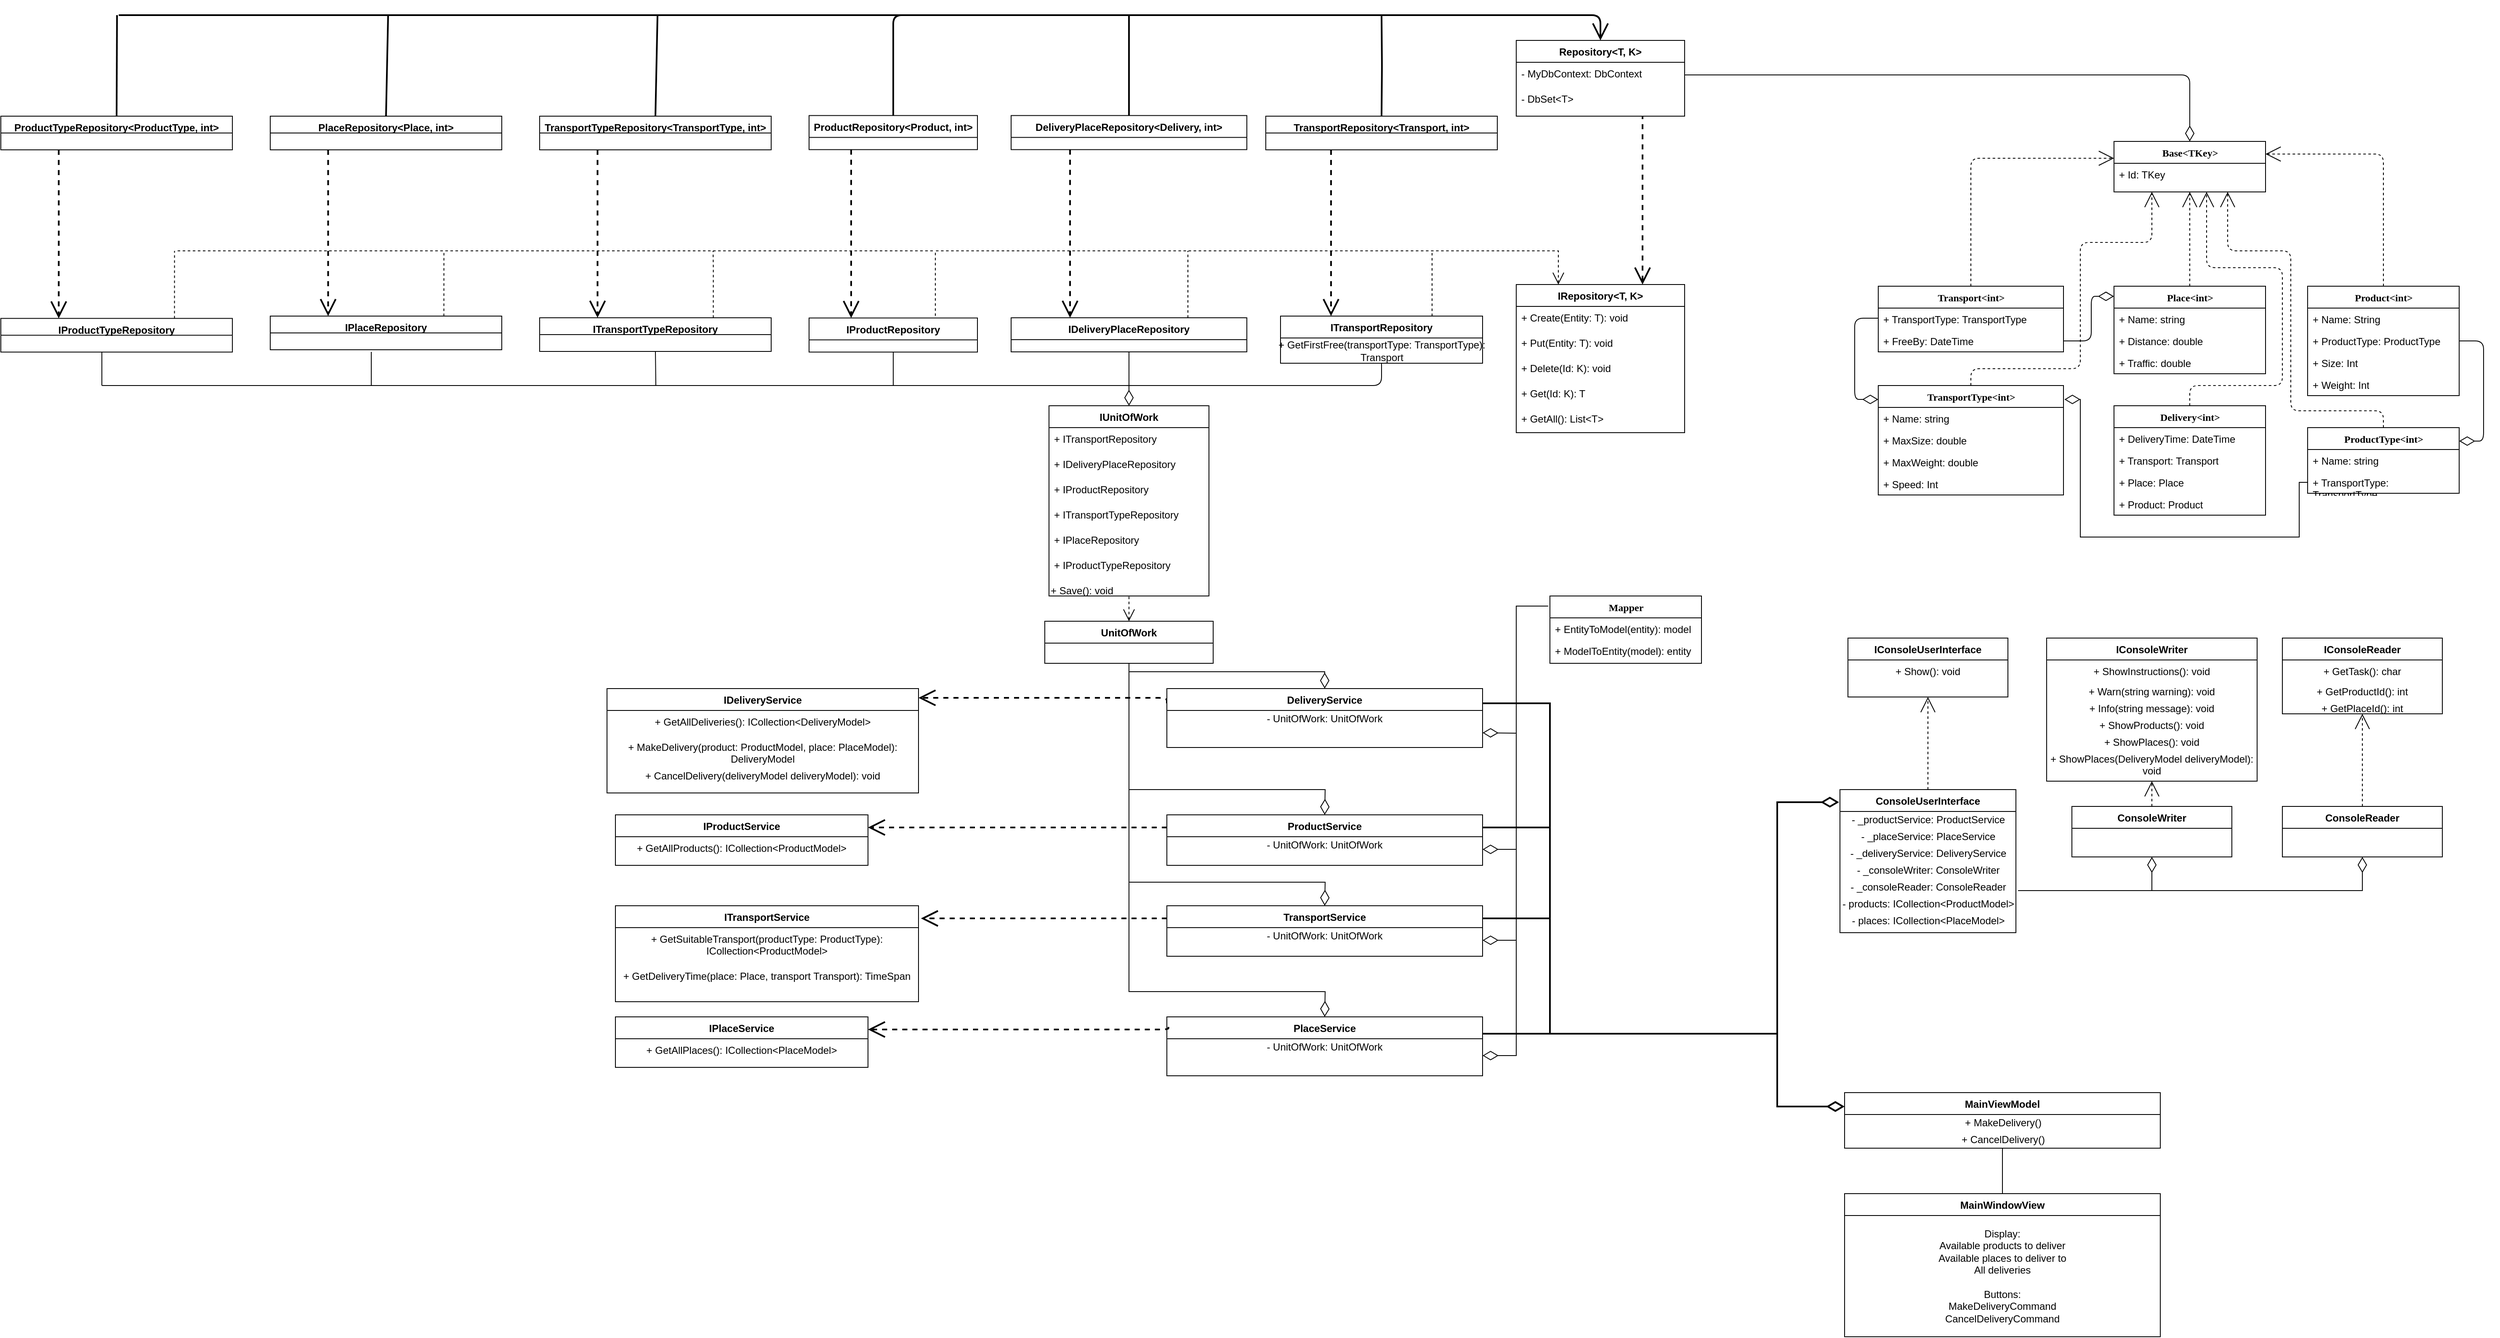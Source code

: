 <mxfile version="14.9.2" type="device"><diagram name="Page-1" id="9f46799a-70d6-7492-0946-bef42562c5a5"><mxGraphModel dx="3550" dy="764" grid="1" gridSize="10" guides="1" tooltips="1" connect="1" arrows="1" fold="1" page="1" pageScale="1" pageWidth="1100" pageHeight="850" background="none" math="0" shadow="0"><root><mxCell id="0"/><mxCell id="1" parent="0"/><mxCell id="CszDxVDu-EJz-uLOIOph-14" style="edgeStyle=orthogonalEdgeStyle;rounded=0;orthogonalLoop=1;jettySize=auto;html=1;exitX=0.5;exitY=0;exitDx=0;exitDy=0;entryX=0.5;entryY=1;entryDx=0;entryDy=0;startArrow=diamondThin;startFill=0;endArrow=open;endFill=0;" parent="1" edge="1"><mxGeometry relative="1" as="geometry"><mxPoint x="-2005" y="460" as="targetPoint"/></mxGeometry></mxCell><mxCell id="F6Fm4Sf8Li331SLTaKln-48" style="edgeStyle=orthogonalEdgeStyle;rounded=1;orthogonalLoop=1;jettySize=auto;html=1;startArrow=diamondThin;startFill=0;endArrow=none;endFill=0;startSize=16;endSize=16;strokeWidth=1;entryX=1;entryY=0.5;entryDx=0;entryDy=0;" parent="1" source="78961159f06e98e8-43" target="F6Fm4Sf8Li331SLTaKln-41" edge="1"><mxGeometry relative="1" as="geometry"><mxPoint x="600" y="260" as="targetPoint"/></mxGeometry></mxCell><mxCell id="78961159f06e98e8-43" value="Base&amp;lt;TKey&amp;gt;" style="swimlane;html=1;fontStyle=1;align=center;verticalAlign=top;childLayout=stackLayout;horizontal=1;startSize=26;horizontalStack=0;resizeParent=1;resizeLast=0;collapsible=1;marginBottom=0;swimlaneFillColor=#ffffff;rounded=0;shadow=0;comic=0;labelBackgroundColor=none;strokeWidth=1;fillColor=none;fontFamily=Verdana;fontSize=12" parent="1" vertex="1"><mxGeometry x="510" y="310" width="180" height="60" as="geometry"/></mxCell><mxCell id="78961159f06e98e8-44" value="+ Id: TKey" style="text;html=1;strokeColor=none;fillColor=none;align=left;verticalAlign=top;spacingLeft=4;spacingRight=4;whiteSpace=wrap;overflow=hidden;rotatable=0;points=[[0,0.5],[1,0.5]];portConstraint=eastwest;" parent="78961159f06e98e8-43" vertex="1"><mxGeometry y="26" width="180" height="26" as="geometry"/></mxCell><mxCell id="78961159f06e98e8-56" value="&lt;i&gt;&lt;span style=&quot;font-weight: normal&quot;&gt;&lt;/span&gt;&lt;/i&gt;ProductType&amp;lt;int&amp;gt;" style="swimlane;html=1;fontStyle=1;align=center;verticalAlign=top;childLayout=stackLayout;horizontal=1;startSize=26;horizontalStack=0;resizeParent=1;resizeLast=0;collapsible=1;marginBottom=0;swimlaneFillColor=#ffffff;rounded=0;shadow=0;comic=0;labelBackgroundColor=none;strokeWidth=1;fillColor=none;fontFamily=Verdana;fontSize=12" parent="1" vertex="1"><mxGeometry x="740" y="650" width="180" height="78" as="geometry"><mxRectangle x="1000" y="510" width="170" height="26" as="alternateBounds"/></mxGeometry></mxCell><mxCell id="4Lwz7xThkwyXg-fqOXJr-8" value="+ Name: string" style="text;html=1;strokeColor=none;fillColor=none;align=left;verticalAlign=top;spacingLeft=4;spacingRight=4;whiteSpace=wrap;overflow=hidden;rotatable=0;points=[[0,0.5],[1,0.5]];portConstraint=eastwest;" parent="78961159f06e98e8-56" vertex="1"><mxGeometry y="26" width="180" height="26" as="geometry"/></mxCell><mxCell id="4Lwz7xThkwyXg-fqOXJr-9" value="+ TransportType: TransportType" style="text;html=1;strokeColor=none;fillColor=none;align=left;verticalAlign=top;spacingLeft=4;spacingRight=4;whiteSpace=wrap;overflow=hidden;rotatable=0;points=[[0,0.5],[1,0.5]];portConstraint=eastwest;" parent="78961159f06e98e8-56" vertex="1"><mxGeometry y="52" width="180" height="26" as="geometry"/></mxCell><mxCell id="78961159f06e98e8-128" style="edgeStyle=orthogonalEdgeStyle;html=1;labelBackgroundColor=none;startFill=0;startSize=8;endArrow=open;endFill=0;endSize=16;fontFamily=Verdana;fontSize=12;dashed=1;exitX=0.5;exitY=0;exitDx=0;exitDy=0;" parent="1" source="78961159f06e98e8-82" target="78961159f06e98e8-43" edge="1"><mxGeometry relative="1" as="geometry"><Array as="points"><mxPoint x="340" y="330"/></Array></mxGeometry></mxCell><mxCell id="78961159f06e98e8-82" value="Transport&amp;lt;int&amp;gt;" style="swimlane;html=1;fontStyle=1;align=center;verticalAlign=top;childLayout=stackLayout;horizontal=1;startSize=26;horizontalStack=0;resizeParent=1;resizeLast=0;collapsible=1;marginBottom=0;swimlaneFillColor=#ffffff;rounded=0;shadow=0;comic=0;labelBackgroundColor=none;strokeWidth=1;fillColor=none;fontFamily=Verdana;fontSize=12" parent="1" vertex="1"><mxGeometry x="230" y="482" width="220" height="78" as="geometry"/></mxCell><mxCell id="78961159f06e98e8-83" value="+ TransportType: TransportType" style="text;html=1;strokeColor=none;fillColor=none;align=left;verticalAlign=top;spacingLeft=4;spacingRight=4;whiteSpace=wrap;overflow=hidden;rotatable=0;points=[[0,0.5],[1,0.5]];portConstraint=eastwest;" parent="78961159f06e98e8-82" vertex="1"><mxGeometry y="26" width="220" height="26" as="geometry"/></mxCell><mxCell id="CszDxVDu-EJz-uLOIOph-9" value="+ FreeBy: DateTime" style="text;html=1;strokeColor=none;fillColor=none;align=left;verticalAlign=top;spacingLeft=4;spacingRight=4;whiteSpace=wrap;overflow=hidden;rotatable=0;points=[[0,0.5],[1,0.5]];portConstraint=eastwest;" parent="78961159f06e98e8-82" vertex="1"><mxGeometry y="52" width="220" height="26" as="geometry"/></mxCell><mxCell id="78961159f06e98e8-127" style="edgeStyle=orthogonalEdgeStyle;html=1;labelBackgroundColor=none;startFill=0;startSize=8;endArrow=open;endFill=0;endSize=16;fontFamily=Verdana;fontSize=12;dashed=1;entryX=1;entryY=0.25;entryDx=0;entryDy=0;" parent="1" source="78961159f06e98e8-95" target="78961159f06e98e8-43" edge="1"><mxGeometry relative="1" as="geometry"><Array as="points"><mxPoint x="830" y="325"/></Array></mxGeometry></mxCell><mxCell id="78961159f06e98e8-95" value="Product&amp;lt;int&amp;gt;" style="swimlane;html=1;fontStyle=1;align=center;verticalAlign=top;childLayout=stackLayout;horizontal=1;startSize=26;horizontalStack=0;resizeParent=1;resizeLast=0;collapsible=1;marginBottom=0;swimlaneFillColor=#ffffff;rounded=0;shadow=0;comic=0;labelBackgroundColor=none;strokeWidth=1;fillColor=none;fontFamily=Verdana;fontSize=12" parent="1" vertex="1"><mxGeometry x="740" y="482" width="180" height="130" as="geometry"/></mxCell><mxCell id="78961159f06e98e8-96" value="+ Name: String" style="text;html=1;strokeColor=none;fillColor=none;align=left;verticalAlign=top;spacingLeft=4;spacingRight=4;whiteSpace=wrap;overflow=hidden;rotatable=0;points=[[0,0.5],[1,0.5]];portConstraint=eastwest;" parent="78961159f06e98e8-95" vertex="1"><mxGeometry y="26" width="180" height="26" as="geometry"/></mxCell><mxCell id="F6Fm4Sf8Li331SLTaKln-7" value="+ ProductType: ProductType" style="text;html=1;strokeColor=none;fillColor=none;align=left;verticalAlign=top;spacingLeft=4;spacingRight=4;whiteSpace=wrap;overflow=hidden;rotatable=0;points=[[0,0.5],[1,0.5]];portConstraint=eastwest;" parent="78961159f06e98e8-95" vertex="1"><mxGeometry y="52" width="180" height="26" as="geometry"/></mxCell><mxCell id="78961159f06e98e8-97" value="+ Size: Int" style="text;html=1;strokeColor=none;fillColor=none;align=left;verticalAlign=top;spacingLeft=4;spacingRight=4;whiteSpace=wrap;overflow=hidden;rotatable=0;points=[[0,0.5],[1,0.5]];portConstraint=eastwest;" parent="78961159f06e98e8-95" vertex="1"><mxGeometry y="78" width="180" height="26" as="geometry"/></mxCell><mxCell id="78961159f06e98e8-98" value="+ Weight: Int" style="text;html=1;strokeColor=none;fillColor=none;align=left;verticalAlign=top;spacingLeft=4;spacingRight=4;whiteSpace=wrap;overflow=hidden;rotatable=0;points=[[0,0.5],[1,0.5]];portConstraint=eastwest;" parent="78961159f06e98e8-95" vertex="1"><mxGeometry y="104" width="180" height="26" as="geometry"/></mxCell><mxCell id="F6Fm4Sf8Li331SLTaKln-13" style="edgeStyle=orthogonalEdgeStyle;rounded=1;orthogonalLoop=1;jettySize=auto;html=1;startArrow=diamondThin;startFill=0;endSize=16;endArrow=none;endFill=0;startSize=16;exitX=1.006;exitY=0.123;exitDx=0;exitDy=0;exitPerimeter=0;entryX=1;entryY=0.5;entryDx=0;entryDy=0;" parent="1" target="F6Fm4Sf8Li331SLTaKln-7" edge="1"><mxGeometry relative="1" as="geometry"><mxPoint x="920.08" y="665.99" as="sourcePoint"/><mxPoint x="919" y="521" as="targetPoint"/><Array as="points"><mxPoint x="949" y="666"/><mxPoint x="949" y="547"/></Array></mxGeometry></mxCell><mxCell id="F6Fm4Sf8Li331SLTaKln-24" style="edgeStyle=orthogonalEdgeStyle;rounded=1;orthogonalLoop=1;jettySize=auto;html=1;startArrow=diamondThin;startFill=0;endArrow=none;endFill=0;startSize=16;endSize=16;exitX=0;exitY=0.127;exitDx=0;exitDy=0;exitPerimeter=0;" parent="1" source="F6Fm4Sf8Li331SLTaKln-17" edge="1"><mxGeometry relative="1" as="geometry"><mxPoint x="251" y="744" as="sourcePoint"/><mxPoint x="230" y="520" as="targetPoint"/><Array as="points"><mxPoint x="202" y="617"/><mxPoint x="202" y="520"/></Array></mxGeometry></mxCell><mxCell id="F6Fm4Sf8Li331SLTaKln-17" value="&lt;i&gt;&lt;span style=&quot;font-weight: normal&quot;&gt;&lt;/span&gt;&lt;/i&gt;TransportType&amp;lt;int&amp;gt;" style="swimlane;html=1;fontStyle=1;align=center;verticalAlign=top;childLayout=stackLayout;horizontal=1;startSize=26;horizontalStack=0;resizeParent=1;resizeLast=0;collapsible=1;marginBottom=0;swimlaneFillColor=#ffffff;rounded=0;shadow=0;comic=0;labelBackgroundColor=none;strokeWidth=1;fillColor=none;fontFamily=Verdana;fontSize=12" parent="1" vertex="1"><mxGeometry x="230" y="600" width="220" height="130" as="geometry"><mxRectangle x="1000" y="510" width="170" height="26" as="alternateBounds"/></mxGeometry></mxCell><mxCell id="4Lwz7xThkwyXg-fqOXJr-11" value="+ Name: string" style="text;html=1;strokeColor=none;fillColor=none;align=left;verticalAlign=top;spacingLeft=4;spacingRight=4;whiteSpace=wrap;overflow=hidden;rotatable=0;points=[[0,0.5],[1,0.5]];portConstraint=eastwest;" parent="F6Fm4Sf8Li331SLTaKln-17" vertex="1"><mxGeometry y="26" width="220" height="26" as="geometry"/></mxCell><mxCell id="4Lwz7xThkwyXg-fqOXJr-6" value="+ MaxSize: double" style="text;html=1;strokeColor=none;fillColor=none;align=left;verticalAlign=top;spacingLeft=4;spacingRight=4;whiteSpace=wrap;overflow=hidden;rotatable=0;points=[[0,0.5],[1,0.5]];portConstraint=eastwest;" parent="F6Fm4Sf8Li331SLTaKln-17" vertex="1"><mxGeometry y="52" width="220" height="26" as="geometry"/></mxCell><mxCell id="4Lwz7xThkwyXg-fqOXJr-4" value="+ MaxWeight: double" style="text;html=1;strokeColor=none;fillColor=none;align=left;verticalAlign=top;spacingLeft=4;spacingRight=4;whiteSpace=wrap;overflow=hidden;rotatable=0;points=[[0,0.5],[1,0.5]];portConstraint=eastwest;" parent="F6Fm4Sf8Li331SLTaKln-17" vertex="1"><mxGeometry y="78" width="220" height="26" as="geometry"/></mxCell><mxCell id="4Lwz7xThkwyXg-fqOXJr-5" value="+ Speed: Int" style="text;html=1;strokeColor=none;fillColor=none;align=left;verticalAlign=top;spacingLeft=4;spacingRight=4;whiteSpace=wrap;overflow=hidden;rotatable=0;points=[[0,0.5],[1,0.5]];portConstraint=eastwest;" parent="F6Fm4Sf8Li331SLTaKln-17" vertex="1"><mxGeometry y="104" width="220" height="26" as="geometry"/></mxCell><mxCell id="F6Fm4Sf8Li331SLTaKln-32" style="edgeStyle=orthogonalEdgeStyle;rounded=1;orthogonalLoop=1;jettySize=auto;html=1;exitX=0.5;exitY=0;exitDx=0;exitDy=0;startArrow=none;startFill=0;endArrow=open;endFill=0;startSize=16;endSize=16;dashed=1;" parent="1" source="F6Fm4Sf8Li331SLTaKln-25" edge="1"><mxGeometry relative="1" as="geometry"><mxPoint x="600" y="370" as="targetPoint"/><Array as="points"><mxPoint x="600" y="390"/><mxPoint x="600" y="390"/></Array></mxGeometry></mxCell><mxCell id="F6Fm4Sf8Li331SLTaKln-39" style="edgeStyle=orthogonalEdgeStyle;rounded=1;orthogonalLoop=1;jettySize=auto;html=1;startArrow=diamondThin;startFill=0;endArrow=none;endFill=0;startSize=16;endSize=16;strokeWidth=1;exitX=-0.017;exitY=0.154;exitDx=0;exitDy=0;exitPerimeter=0;" parent="1" edge="1"><mxGeometry relative="1" as="geometry"><mxPoint x="450" y="547" as="targetPoint"/><mxPoint x="509.94" y="494.012" as="sourcePoint"/><Array as="points"><mxPoint x="483" y="494"/><mxPoint x="483" y="547"/></Array></mxGeometry></mxCell><mxCell id="F6Fm4Sf8Li331SLTaKln-25" value="Place&amp;lt;int&amp;gt;" style="swimlane;html=1;fontStyle=1;align=center;verticalAlign=top;childLayout=stackLayout;horizontal=1;startSize=26;horizontalStack=0;resizeParent=1;resizeLast=0;collapsible=1;marginBottom=0;swimlaneFillColor=#ffffff;rounded=0;shadow=0;comic=0;labelBackgroundColor=none;strokeWidth=1;fillColor=none;fontFamily=Verdana;fontSize=12" parent="1" vertex="1"><mxGeometry x="510" y="482" width="180" height="104" as="geometry"/></mxCell><mxCell id="4Lwz7xThkwyXg-fqOXJr-7" value="+ Name: string" style="text;html=1;strokeColor=none;fillColor=none;align=left;verticalAlign=top;spacingLeft=4;spacingRight=4;whiteSpace=wrap;overflow=hidden;rotatable=0;points=[[0,0.5],[1,0.5]];portConstraint=eastwest;" parent="F6Fm4Sf8Li331SLTaKln-25" vertex="1"><mxGeometry y="26" width="180" height="26" as="geometry"/></mxCell><mxCell id="F6Fm4Sf8Li331SLTaKln-26" value="+ Distance: double" style="text;html=1;strokeColor=none;fillColor=none;align=left;verticalAlign=top;spacingLeft=4;spacingRight=4;whiteSpace=wrap;overflow=hidden;rotatable=0;points=[[0,0.5],[1,0.5]];portConstraint=eastwest;" parent="F6Fm4Sf8Li331SLTaKln-25" vertex="1"><mxGeometry y="52" width="180" height="26" as="geometry"/></mxCell><mxCell id="F6Fm4Sf8Li331SLTaKln-27" value="+ Traffic: double" style="text;html=1;strokeColor=none;fillColor=none;align=left;verticalAlign=top;spacingLeft=4;spacingRight=4;whiteSpace=wrap;overflow=hidden;rotatable=0;points=[[0,0.5],[1,0.5]];portConstraint=eastwest;" parent="F6Fm4Sf8Li331SLTaKln-25" vertex="1"><mxGeometry y="78" width="180" height="26" as="geometry"/></mxCell><mxCell id="F6Fm4Sf8Li331SLTaKln-40" value="Repository&lt;T, K&gt;" style="swimlane;fontStyle=1;align=center;verticalAlign=top;childLayout=stackLayout;horizontal=1;startSize=26;horizontalStack=0;resizeParent=1;resizeLast=0;collapsible=1;marginBottom=0;rounded=0;shadow=0;strokeWidth=1;" parent="1" vertex="1"><mxGeometry x="-200" y="190" width="200" height="90" as="geometry"><mxRectangle x="340" y="380" width="170" height="26" as="alternateBounds"/></mxGeometry></mxCell><mxCell id="F6Fm4Sf8Li331SLTaKln-41" value="- MyDbContext: DbContext" style="text;align=left;verticalAlign=top;spacingLeft=4;spacingRight=4;overflow=hidden;rotatable=0;points=[[0,0.5],[1,0.5]];portConstraint=eastwest;" parent="F6Fm4Sf8Li331SLTaKln-40" vertex="1"><mxGeometry y="26" width="200" height="30" as="geometry"/></mxCell><mxCell id="4Lwz7xThkwyXg-fqOXJr-1" value="- DbSet&lt;T&gt;" style="text;align=left;verticalAlign=top;spacingLeft=4;spacingRight=4;overflow=hidden;rotatable=0;points=[[0,0.5],[1,0.5]];portConstraint=eastwest;" parent="F6Fm4Sf8Li331SLTaKln-40" vertex="1"><mxGeometry y="56" width="200" height="30" as="geometry"/></mxCell><mxCell id="F6Fm4Sf8Li331SLTaKln-73" style="edgeStyle=orthogonalEdgeStyle;rounded=0;orthogonalLoop=1;jettySize=auto;html=1;startArrow=open;startFill=0;endArrow=none;endFill=0;startSize=16;endSize=16;strokeWidth=2;exitX=0.75;exitY=0;exitDx=0;exitDy=0;entryX=0.75;entryY=1;entryDx=0;entryDy=0;dashed=1;" parent="1" source="F6Fm4Sf8Li331SLTaKln-49" target="F6Fm4Sf8Li331SLTaKln-40" edge="1"><mxGeometry relative="1" as="geometry"><mxPoint x="-30" y="470" as="sourcePoint"/><mxPoint x="-60" y="440" as="targetPoint"/></mxGeometry></mxCell><mxCell id="F6Fm4Sf8Li331SLTaKln-74" style="edgeStyle=orthogonalEdgeStyle;rounded=0;orthogonalLoop=1;jettySize=auto;html=1;exitX=0.25;exitY=0;exitDx=0;exitDy=0;startArrow=open;startFill=0;endArrow=none;endFill=0;startSize=12;endSize=16;strokeWidth=1;entryX=0.75;entryY=0;entryDx=0;entryDy=0;dashed=1;" parent="1" source="F6Fm4Sf8Li331SLTaKln-49" target="F6Fm4Sf8Li331SLTaKln-62" edge="1"><mxGeometry relative="1" as="geometry"><mxPoint x="-910" y="460" as="targetPoint"/><Array as="points"><mxPoint x="-150" y="440"/><mxPoint x="-890" y="440"/></Array></mxGeometry></mxCell><mxCell id="F6Fm4Sf8Li331SLTaKln-49" value="IRepository&lt;T, K&gt;" style="swimlane;fontStyle=1;align=center;verticalAlign=top;childLayout=stackLayout;horizontal=1;startSize=26;horizontalStack=0;resizeParent=1;resizeLast=0;collapsible=1;marginBottom=0;rounded=0;shadow=0;strokeWidth=1;" parent="1" vertex="1"><mxGeometry x="-200" y="480" width="200" height="176" as="geometry"><mxRectangle x="340" y="380" width="170" height="26" as="alternateBounds"/></mxGeometry></mxCell><mxCell id="F6Fm4Sf8Li331SLTaKln-51" value="+ Create(Entity: T): void" style="text;align=left;verticalAlign=top;spacingLeft=4;spacingRight=4;overflow=hidden;rotatable=0;points=[[0,0.5],[1,0.5]];portConstraint=eastwest;" parent="F6Fm4Sf8Li331SLTaKln-49" vertex="1"><mxGeometry y="26" width="200" height="30" as="geometry"/></mxCell><mxCell id="F6Fm4Sf8Li331SLTaKln-52" value="+ Put(Entity: T): void" style="text;align=left;verticalAlign=top;spacingLeft=4;spacingRight=4;overflow=hidden;rotatable=0;points=[[0,0.5],[1,0.5]];portConstraint=eastwest;" parent="F6Fm4Sf8Li331SLTaKln-49" vertex="1"><mxGeometry y="56" width="200" height="30" as="geometry"/></mxCell><mxCell id="F6Fm4Sf8Li331SLTaKln-53" value="+ Delete(Id: K): void" style="text;align=left;verticalAlign=top;spacingLeft=4;spacingRight=4;overflow=hidden;rotatable=0;points=[[0,0.5],[1,0.5]];portConstraint=eastwest;" parent="F6Fm4Sf8Li331SLTaKln-49" vertex="1"><mxGeometry y="86" width="200" height="30" as="geometry"/></mxCell><mxCell id="F6Fm4Sf8Li331SLTaKln-54" value="+ Get(Id: K): T" style="text;align=left;verticalAlign=top;spacingLeft=4;spacingRight=4;overflow=hidden;rotatable=0;points=[[0,0.5],[1,0.5]];portConstraint=eastwest;" parent="F6Fm4Sf8Li331SLTaKln-49" vertex="1"><mxGeometry y="116" width="200" height="30" as="geometry"/></mxCell><mxCell id="F6Fm4Sf8Li331SLTaKln-55" value="+ GetAll(): List&lt;T&gt;" style="text;align=left;verticalAlign=top;spacingLeft=4;spacingRight=4;overflow=hidden;rotatable=0;points=[[0,0.5],[1,0.5]];portConstraint=eastwest;" parent="F6Fm4Sf8Li331SLTaKln-49" vertex="1"><mxGeometry y="146" width="200" height="30" as="geometry"/></mxCell><mxCell id="F6Fm4Sf8Li331SLTaKln-76" style="edgeStyle=orthogonalEdgeStyle;rounded=0;orthogonalLoop=1;jettySize=auto;html=1;exitX=0.75;exitY=0;exitDx=0;exitDy=0;startArrow=none;startFill=0;endArrow=none;endFill=0;startSize=16;endSize=16;strokeWidth=1;dashed=1;" parent="1" source="F6Fm4Sf8Li331SLTaKln-58" edge="1"><mxGeometry relative="1" as="geometry"><mxPoint x="-300" y="440" as="targetPoint"/></mxGeometry></mxCell><mxCell id="F6Fm4Sf8Li331SLTaKln-58" value="ITransportRepository" style="swimlane;fontStyle=1;align=center;verticalAlign=top;childLayout=stackLayout;horizontal=1;startSize=26;horizontalStack=0;resizeParent=1;resizeLast=0;collapsible=1;marginBottom=0;rounded=0;shadow=0;strokeWidth=1;" parent="1" vertex="1"><mxGeometry x="-480" y="517.5" width="240" height="56" as="geometry"><mxRectangle x="340" y="380" width="170" height="26" as="alternateBounds"/></mxGeometry></mxCell><mxCell id="4Lwz7xThkwyXg-fqOXJr-23" value="&lt;div&gt;+ GetFirstFree(transportType: TransportType):&lt;/div&gt;&lt;div&gt;Transport&lt;/div&gt;" style="text;html=1;align=center;verticalAlign=middle;resizable=0;points=[];autosize=1;strokeColor=none;" parent="F6Fm4Sf8Li331SLTaKln-58" vertex="1"><mxGeometry y="26" width="240" height="30" as="geometry"/></mxCell><mxCell id="F6Fm4Sf8Li331SLTaKln-75" style="edgeStyle=orthogonalEdgeStyle;rounded=0;orthogonalLoop=1;jettySize=auto;html=1;startArrow=none;startFill=0;endArrow=none;endFill=0;startSize=16;endSize=16;strokeWidth=1;exitX=0.75;exitY=0;exitDx=0;exitDy=0;dashed=1;" parent="1" source="F6Fm4Sf8Li331SLTaKln-60" edge="1"><mxGeometry relative="1" as="geometry"><mxPoint x="-590" y="440" as="targetPoint"/><Array as="points"><mxPoint x="-590" y="460"/></Array></mxGeometry></mxCell><mxCell id="F6Fm4Sf8Li331SLTaKln-60" value="IDeliveryPlaceRepository" style="swimlane;fontStyle=1;align=center;verticalAlign=top;childLayout=stackLayout;horizontal=1;startSize=26;horizontalStack=0;resizeParent=1;resizeLast=0;collapsible=1;marginBottom=0;rounded=0;shadow=0;strokeWidth=1;" parent="1" vertex="1"><mxGeometry x="-800" y="519.5" width="280" height="40.5" as="geometry"><mxRectangle x="340" y="380" width="170" height="26" as="alternateBounds"/></mxGeometry></mxCell><mxCell id="F6Fm4Sf8Li331SLTaKln-62" value="IProductRepository" style="swimlane;fontStyle=1;align=center;verticalAlign=top;childLayout=stackLayout;horizontal=1;startSize=26;horizontalStack=0;resizeParent=1;resizeLast=0;collapsible=1;marginBottom=0;rounded=0;shadow=0;strokeWidth=1;" parent="1" vertex="1"><mxGeometry x="-1040" y="519.75" width="200" height="40.5" as="geometry"><mxRectangle x="340" y="380" width="170" height="26" as="alternateBounds"/></mxGeometry></mxCell><mxCell id="F6Fm4Sf8Li331SLTaKln-67" style="edgeStyle=orthogonalEdgeStyle;rounded=1;orthogonalLoop=1;jettySize=auto;html=1;startArrow=none;startFill=0;endArrow=open;endFill=0;startSize=16;endSize=16;strokeWidth=2;dashed=1;entryX=0.25;entryY=0;entryDx=0;entryDy=0;" parent="1" target="F6Fm4Sf8Li331SLTaKln-58" edge="1"><mxGeometry relative="1" as="geometry"><mxPoint x="-370" y="490" as="targetPoint"/><mxPoint x="-420" y="320" as="sourcePoint"/><Array as="points"><mxPoint x="-420" y="350"/><mxPoint x="-420" y="350"/></Array></mxGeometry></mxCell><mxCell id="F6Fm4Sf8Li331SLTaKln-88" style="edgeStyle=orthogonalEdgeStyle;rounded=1;orthogonalLoop=1;jettySize=auto;html=1;startArrow=none;startFill=0;endArrow=none;endFill=0;startSize=16;endSize=12;strokeWidth=2;entryX=0.5;entryY=0;entryDx=0;entryDy=0;" parent="1" target="F6Fm4Sf8Li331SLTaKln-63" edge="1"><mxGeometry relative="1" as="geometry"><mxPoint x="-360" y="180" as="targetPoint"/><mxPoint x="-360" y="160" as="sourcePoint"/></mxGeometry></mxCell><mxCell id="F6Fm4Sf8Li331SLTaKln-63" value="TransportRepository&lt;Transport, int&gt;" style="swimlane;fontStyle=1;align=center;verticalAlign=top;childLayout=stackLayout;horizontal=1;startSize=20;horizontalStack=0;resizeParent=1;resizeLast=0;collapsible=1;marginBottom=0;rounded=0;shadow=0;strokeWidth=1;" parent="1" vertex="1"><mxGeometry x="-497.5" y="280" width="275" height="40" as="geometry"><mxRectangle x="340" y="380" width="170" height="26" as="alternateBounds"/></mxGeometry></mxCell><mxCell id="F6Fm4Sf8Li331SLTaKln-71" style="edgeStyle=orthogonalEdgeStyle;rounded=0;orthogonalLoop=1;jettySize=auto;html=1;startArrow=none;startFill=0;endArrow=open;endFill=0;startSize=16;endSize=16;strokeWidth=2;dashed=1;exitX=0.25;exitY=1;exitDx=0;exitDy=0;entryX=0.25;entryY=0;entryDx=0;entryDy=0;" parent="1" source="F6Fm4Sf8Li331SLTaKln-64" target="F6Fm4Sf8Li331SLTaKln-60" edge="1"><mxGeometry relative="1" as="geometry"><mxPoint x="-690" y="500" as="targetPoint"/></mxGeometry></mxCell><mxCell id="F6Fm4Sf8Li331SLTaKln-64" value="DeliveryPlaceRepository&lt;Delivery, int&gt;" style="swimlane;fontStyle=1;align=center;verticalAlign=top;childLayout=stackLayout;horizontal=1;startSize=26;horizontalStack=0;resizeParent=1;resizeLast=0;collapsible=1;marginBottom=0;rounded=0;shadow=0;strokeWidth=1;" parent="1" vertex="1"><mxGeometry x="-800" y="279.25" width="280" height="40.5" as="geometry"><mxRectangle x="340" y="380" width="170" height="26" as="alternateBounds"/></mxGeometry></mxCell><mxCell id="F6Fm4Sf8Li331SLTaKln-72" style="edgeStyle=orthogonalEdgeStyle;rounded=0;orthogonalLoop=1;jettySize=auto;html=1;entryX=0.25;entryY=0;entryDx=0;entryDy=0;dashed=1;startArrow=none;startFill=0;endArrow=open;endFill=0;startSize=16;endSize=16;strokeWidth=2;exitX=0.25;exitY=1;exitDx=0;exitDy=0;" parent="1" source="F6Fm4Sf8Li331SLTaKln-65" target="F6Fm4Sf8Li331SLTaKln-62" edge="1"><mxGeometry relative="1" as="geometry"/></mxCell><mxCell id="F6Fm4Sf8Li331SLTaKln-65" value="ProductRepository&lt;Product, int&gt;" style="swimlane;fontStyle=1;align=center;verticalAlign=top;childLayout=stackLayout;horizontal=1;startSize=26;horizontalStack=0;resizeParent=1;resizeLast=0;collapsible=1;marginBottom=0;rounded=0;shadow=0;strokeWidth=1;" parent="1" vertex="1"><mxGeometry x="-1040" y="279.25" width="200" height="40.5" as="geometry"><mxRectangle x="340" y="380" width="170" height="26" as="alternateBounds"/></mxGeometry></mxCell><mxCell id="F6Fm4Sf8Li331SLTaKln-66" style="edgeStyle=orthogonalEdgeStyle;rounded=1;orthogonalLoop=1;jettySize=auto;html=1;startArrow=open;startFill=0;endArrow=none;endFill=0;startSize=16;endSize=16;strokeWidth=2;" parent="1" source="F6Fm4Sf8Li331SLTaKln-40" edge="1"><mxGeometry x="-660" y="180" as="geometry"><mxPoint x="-360" y="160" as="targetPoint"/><Array as="points"><mxPoint x="-100" y="160"/><mxPoint x="-360" y="160"/></Array></mxGeometry></mxCell><mxCell id="F6Fm4Sf8Li331SLTaKln-68" value="" style="endArrow=none;html=1;startSize=16;endSize=16;strokeWidth=2;rounded=0;exitX=0.5;exitY=0;exitDx=0;exitDy=0;" parent="1" source="F6Fm4Sf8Li331SLTaKln-64" edge="1"><mxGeometry x="-660" y="180" width="50" height="50" as="geometry"><mxPoint x="-660" y="300" as="sourcePoint"/><mxPoint x="-350" y="160" as="targetPoint"/><Array as="points"><mxPoint x="-660" y="160"/><mxPoint x="-500" y="160"/></Array></mxGeometry></mxCell><mxCell id="F6Fm4Sf8Li331SLTaKln-70" value="" style="endArrow=none;html=1;startSize=16;endSize=16;strokeWidth=2;exitX=0.5;exitY=0;exitDx=0;exitDy=0;rounded=1;" parent="1" source="F6Fm4Sf8Li331SLTaKln-65" edge="1"><mxGeometry width="50" height="50" relative="1" as="geometry"><mxPoint x="-940" y="310" as="sourcePoint"/><mxPoint x="-660" y="160" as="targetPoint"/><Array as="points"><mxPoint x="-940" y="160"/></Array></mxGeometry></mxCell><mxCell id="F6Fm4Sf8Li331SLTaKln-81" style="edgeStyle=orthogonalEdgeStyle;rounded=0;orthogonalLoop=1;jettySize=auto;html=1;exitX=0.5;exitY=0;exitDx=0;exitDy=0;entryX=0.5;entryY=1;entryDx=0;entryDy=0;startArrow=diamondThin;startFill=0;endArrow=none;endFill=0;startSize=16;endSize=16;strokeWidth=1;" parent="1" source="F6Fm4Sf8Li331SLTaKln-77" target="F6Fm4Sf8Li331SLTaKln-60" edge="1"><mxGeometry relative="1" as="geometry"/></mxCell><mxCell id="F6Fm4Sf8Li331SLTaKln-77" value="IUnitOfWork" style="swimlane;fontStyle=1;align=center;verticalAlign=top;childLayout=stackLayout;horizontal=1;startSize=26;horizontalStack=0;resizeParent=1;resizeLast=0;collapsible=1;marginBottom=0;rounded=0;shadow=0;strokeWidth=1;" parent="1" vertex="1"><mxGeometry x="-755" y="624" width="190" height="226" as="geometry"><mxRectangle x="340" y="380" width="170" height="26" as="alternateBounds"/></mxGeometry></mxCell><mxCell id="F6Fm4Sf8Li331SLTaKln-78" value="+ ITransportRepository" style="text;align=left;verticalAlign=top;spacingLeft=4;spacingRight=4;overflow=hidden;rotatable=0;points=[[0,0.5],[1,0.5]];portConstraint=eastwest;" parent="F6Fm4Sf8Li331SLTaKln-77" vertex="1"><mxGeometry y="26" width="190" height="30" as="geometry"/></mxCell><mxCell id="F6Fm4Sf8Li331SLTaKln-79" value="+ IDeliveryPlaceRepository" style="text;align=left;verticalAlign=top;spacingLeft=4;spacingRight=4;overflow=hidden;rotatable=0;points=[[0,0.5],[1,0.5]];portConstraint=eastwest;" parent="F6Fm4Sf8Li331SLTaKln-77" vertex="1"><mxGeometry y="56" width="190" height="30" as="geometry"/></mxCell><mxCell id="F6Fm4Sf8Li331SLTaKln-80" value="+ IProductRepository" style="text;align=left;verticalAlign=top;spacingLeft=4;spacingRight=4;overflow=hidden;rotatable=0;points=[[0,0.5],[1,0.5]];portConstraint=eastwest;" parent="F6Fm4Sf8Li331SLTaKln-77" vertex="1"><mxGeometry y="86" width="190" height="30" as="geometry"/></mxCell><mxCell id="4Lwz7xThkwyXg-fqOXJr-141" value="+ ITransportTypeRepository" style="text;align=left;verticalAlign=top;spacingLeft=4;spacingRight=4;overflow=hidden;rotatable=0;points=[[0,0.5],[1,0.5]];portConstraint=eastwest;" parent="F6Fm4Sf8Li331SLTaKln-77" vertex="1"><mxGeometry y="116" width="190" height="30" as="geometry"/></mxCell><mxCell id="4Lwz7xThkwyXg-fqOXJr-142" value="+ IPlaceRepository" style="text;align=left;verticalAlign=top;spacingLeft=4;spacingRight=4;overflow=hidden;rotatable=0;points=[[0,0.5],[1,0.5]];portConstraint=eastwest;" parent="F6Fm4Sf8Li331SLTaKln-77" vertex="1"><mxGeometry y="146" width="190" height="30" as="geometry"/></mxCell><mxCell id="4Lwz7xThkwyXg-fqOXJr-143" value="+ IProductTypeRepository" style="text;align=left;verticalAlign=top;spacingLeft=4;spacingRight=4;overflow=hidden;rotatable=0;points=[[0,0.5],[1,0.5]];portConstraint=eastwest;" parent="F6Fm4Sf8Li331SLTaKln-77" vertex="1"><mxGeometry y="176" width="190" height="30" as="geometry"/></mxCell><mxCell id="4Lwz7xThkwyXg-fqOXJr-24" value="+ Save(): void" style="text;html=1;strokeColor=none;fillColor=none;align=left;verticalAlign=top;whiteSpace=wrap;rounded=0;" parent="F6Fm4Sf8Li331SLTaKln-77" vertex="1"><mxGeometry y="206" width="190" height="20" as="geometry"/></mxCell><mxCell id="F6Fm4Sf8Li331SLTaKln-83" value="" style="endArrow=none;html=1;startSize=12;endSize=16;strokeWidth=1;entryX=0.5;entryY=1;entryDx=0;entryDy=0;endFill=0;startArrow=none;startFill=0;" parent="1" target="F6Fm4Sf8Li331SLTaKln-58" edge="1"><mxGeometry width="50" height="50" relative="1" as="geometry"><mxPoint x="-660" y="600" as="sourcePoint"/><mxPoint x="-360" y="600" as="targetPoint"/><Array as="points"><mxPoint x="-360" y="600"/></Array></mxGeometry></mxCell><mxCell id="F6Fm4Sf8Li331SLTaKln-84" value="" style="endArrow=none;html=1;startSize=12;endSize=16;strokeWidth=1;entryX=0.5;entryY=1;entryDx=0;entryDy=0;endFill=0;startArrow=none;startFill=0;rounded=0;" parent="1" target="F6Fm4Sf8Li331SLTaKln-62" edge="1"><mxGeometry width="50" height="50" relative="1" as="geometry"><mxPoint x="-660" y="600" as="sourcePoint"/><mxPoint x="-940" y="600" as="targetPoint"/><Array as="points"><mxPoint x="-940" y="600"/></Array></mxGeometry></mxCell><mxCell id="F6Fm4Sf8Li331SLTaKln-87" style="edgeStyle=orthogonalEdgeStyle;rounded=0;orthogonalLoop=1;jettySize=auto;html=1;dashed=1;startArrow=open;startFill=0;endArrow=none;endFill=0;startSize=12;endSize=12;strokeWidth=1;" parent="1" source="F6Fm4Sf8Li331SLTaKln-86" edge="1"><mxGeometry relative="1" as="geometry"><Array as="points"><mxPoint x="-660" y="860"/></Array><mxPoint x="-660" y="850" as="targetPoint"/></mxGeometry></mxCell><mxCell id="F6Fm4Sf8Li331SLTaKln-86" value="UnitOfWork" style="swimlane;fontStyle=1;align=center;verticalAlign=top;childLayout=stackLayout;horizontal=1;startSize=26;horizontalStack=0;resizeParent=1;resizeLast=0;collapsible=1;marginBottom=0;rounded=0;shadow=0;strokeWidth=1;" parent="1" vertex="1"><mxGeometry x="-760" y="880" width="200" height="50" as="geometry"><mxRectangle x="340" y="380" width="170" height="26" as="alternateBounds"/></mxGeometry></mxCell><mxCell id="4Lwz7xThkwyXg-fqOXJr-2" style="edgeStyle=orthogonalEdgeStyle;html=1;labelBackgroundColor=none;startFill=0;startSize=8;endArrow=open;endFill=0;endSize=16;fontFamily=Verdana;fontSize=12;dashed=1;exitX=0.5;exitY=0;exitDx=0;exitDy=0;entryX=0.25;entryY=1;entryDx=0;entryDy=0;" parent="1" source="F6Fm4Sf8Li331SLTaKln-17" target="78961159f06e98e8-43" edge="1"><mxGeometry relative="1" as="geometry"><Array as="points"><mxPoint x="340" y="580"/><mxPoint x="470" y="580"/><mxPoint x="470" y="430"/><mxPoint x="555" y="430"/></Array><mxPoint x="350" y="492" as="sourcePoint"/><mxPoint x="470" y="430" as="targetPoint"/></mxGeometry></mxCell><mxCell id="4Lwz7xThkwyXg-fqOXJr-3" style="edgeStyle=orthogonalEdgeStyle;html=1;labelBackgroundColor=none;startFill=0;startSize=8;endArrow=open;endFill=0;endSize=16;fontFamily=Verdana;fontSize=12;dashed=1;exitX=0.5;exitY=0;exitDx=0;exitDy=0;entryX=0.75;entryY=1;entryDx=0;entryDy=0;" parent="1" source="78961159f06e98e8-56" target="78961159f06e98e8-43" edge="1"><mxGeometry relative="1" as="geometry"><Array as="points"><mxPoint x="830" y="630"/><mxPoint x="720" y="630"/><mxPoint x="720" y="440"/><mxPoint x="645" y="440"/></Array><mxPoint x="350" y="740" as="sourcePoint"/><mxPoint x="565" y="380" as="targetPoint"/></mxGeometry></mxCell><mxCell id="4Lwz7xThkwyXg-fqOXJr-10" style="edgeStyle=orthogonalEdgeStyle;rounded=0;orthogonalLoop=1;jettySize=auto;html=1;exitX=0;exitY=0.5;exitDx=0;exitDy=0;entryX=1.005;entryY=0.127;entryDx=0;entryDy=0;entryPerimeter=0;endArrow=diamondThin;endFill=0;endSize=16;" parent="1" source="4Lwz7xThkwyXg-fqOXJr-9" target="F6Fm4Sf8Li331SLTaKln-17" edge="1"><mxGeometry relative="1" as="geometry"><Array as="points"><mxPoint x="730" y="715"/><mxPoint x="730" y="780"/><mxPoint x="470" y="780"/><mxPoint x="470" y="617"/></Array></mxGeometry></mxCell><mxCell id="4Lwz7xThkwyXg-fqOXJr-21" style="edgeStyle=orthogonalEdgeStyle;rounded=1;orthogonalLoop=1;jettySize=auto;html=1;endArrow=open;endFill=0;endSize=16;dashed=1;exitX=0.5;exitY=0;exitDx=0;exitDy=0;" parent="1" source="4Lwz7xThkwyXg-fqOXJr-12" edge="1"><mxGeometry relative="1" as="geometry"><mxPoint x="620" y="370" as="targetPoint"/><Array as="points"><mxPoint x="600" y="600"/><mxPoint x="710" y="600"/><mxPoint x="710" y="460"/><mxPoint x="620" y="460"/></Array></mxGeometry></mxCell><mxCell id="4Lwz7xThkwyXg-fqOXJr-12" value="Delivery&amp;lt;int&amp;gt;" style="swimlane;html=1;fontStyle=1;align=center;verticalAlign=top;childLayout=stackLayout;horizontal=1;startSize=26;horizontalStack=0;resizeParent=1;resizeLast=0;collapsible=1;marginBottom=0;swimlaneFillColor=#ffffff;rounded=0;shadow=0;comic=0;labelBackgroundColor=none;strokeWidth=1;fillColor=none;fontFamily=Verdana;fontSize=12" parent="1" vertex="1"><mxGeometry x="510" y="624" width="180" height="130" as="geometry"/></mxCell><mxCell id="4Lwz7xThkwyXg-fqOXJr-13" value="+ DeliveryTime: DateTime" style="text;html=1;strokeColor=none;fillColor=none;align=left;verticalAlign=top;spacingLeft=4;spacingRight=4;whiteSpace=wrap;overflow=hidden;rotatable=0;points=[[0,0.5],[1,0.5]];portConstraint=eastwest;" parent="4Lwz7xThkwyXg-fqOXJr-12" vertex="1"><mxGeometry y="26" width="180" height="26" as="geometry"/></mxCell><mxCell id="4Lwz7xThkwyXg-fqOXJr-20" value="+ Transport: Transport" style="text;html=1;strokeColor=none;fillColor=none;align=left;verticalAlign=top;spacingLeft=4;spacingRight=4;whiteSpace=wrap;overflow=hidden;rotatable=0;points=[[0,0.5],[1,0.5]];portConstraint=eastwest;" parent="4Lwz7xThkwyXg-fqOXJr-12" vertex="1"><mxGeometry y="52" width="180" height="26" as="geometry"/></mxCell><mxCell id="4Lwz7xThkwyXg-fqOXJr-14" value="+ Place: Place" style="text;html=1;strokeColor=none;fillColor=none;align=left;verticalAlign=top;spacingLeft=4;spacingRight=4;whiteSpace=wrap;overflow=hidden;rotatable=0;points=[[0,0.5],[1,0.5]];portConstraint=eastwest;" parent="4Lwz7xThkwyXg-fqOXJr-12" vertex="1"><mxGeometry y="78" width="180" height="26" as="geometry"/></mxCell><mxCell id="4Lwz7xThkwyXg-fqOXJr-15" value="+ Product: Product" style="text;html=1;strokeColor=none;fillColor=none;align=left;verticalAlign=top;spacingLeft=4;spacingRight=4;whiteSpace=wrap;overflow=hidden;rotatable=0;points=[[0,0.5],[1,0.5]];portConstraint=eastwest;" parent="4Lwz7xThkwyXg-fqOXJr-12" vertex="1"><mxGeometry y="104" width="180" height="26" as="geometry"/></mxCell><mxCell id="4Lwz7xThkwyXg-fqOXJr-25" value="IDeliveryService" style="swimlane;fontStyle=1;align=center;verticalAlign=top;childLayout=stackLayout;horizontal=1;startSize=26;horizontalStack=0;resizeParent=1;resizeLast=0;collapsible=1;marginBottom=0;rounded=0;shadow=0;strokeWidth=1;" parent="1" vertex="1"><mxGeometry x="-1280" y="960" width="370" height="124" as="geometry"><mxRectangle x="340" y="380" width="170" height="26" as="alternateBounds"/></mxGeometry></mxCell><mxCell id="4Lwz7xThkwyXg-fqOXJr-27" value="+ GetAllDeliveries(): ICollection&lt;DeliveryModel&gt;" style="text;align=center;verticalAlign=top;spacingLeft=4;spacingRight=4;overflow=hidden;rotatable=0;points=[[0,0.5],[1,0.5]];portConstraint=eastwest;" parent="4Lwz7xThkwyXg-fqOXJr-25" vertex="1"><mxGeometry y="26" width="370" height="30" as="geometry"/></mxCell><mxCell id="4Lwz7xThkwyXg-fqOXJr-26" value="+ MakeDelivery(product: ProductModel, place: PlaceModel): DeliveryModel" style="text;align=center;verticalAlign=top;spacingLeft=4;spacingRight=4;overflow=hidden;rotatable=0;points=[[0,0.5],[1,0.5]];portConstraint=eastwest;whiteSpace=wrap;" parent="4Lwz7xThkwyXg-fqOXJr-25" vertex="1"><mxGeometry y="56" width="370" height="34" as="geometry"/></mxCell><mxCell id="dDv_TrOP__7ZgL0jewhD-62" value="+ CancelDelivery(deliveryModel deliveryModel): void" style="text;align=center;verticalAlign=top;spacingLeft=4;spacingRight=4;overflow=hidden;rotatable=0;points=[[0,0.5],[1,0.5]];portConstraint=eastwest;whiteSpace=wrap;" parent="4Lwz7xThkwyXg-fqOXJr-25" vertex="1"><mxGeometry y="90" width="370" height="34" as="geometry"/></mxCell><mxCell id="4Lwz7xThkwyXg-fqOXJr-28" value="IProductService" style="swimlane;fontStyle=1;align=center;verticalAlign=top;childLayout=stackLayout;horizontal=1;startSize=26;horizontalStack=0;resizeParent=1;resizeLast=0;collapsible=1;marginBottom=0;rounded=0;shadow=0;strokeWidth=1;" parent="1" vertex="1"><mxGeometry x="-1270" y="1110" width="300" height="60" as="geometry"><mxRectangle x="340" y="380" width="170" height="26" as="alternateBounds"/></mxGeometry></mxCell><mxCell id="4Lwz7xThkwyXg-fqOXJr-29" value="+ GetAllProducts(): ICollection&lt;ProductModel&gt;" style="text;align=center;verticalAlign=top;spacingLeft=4;spacingRight=4;overflow=hidden;rotatable=0;points=[[0,0.5],[1,0.5]];portConstraint=eastwest;" parent="4Lwz7xThkwyXg-fqOXJr-28" vertex="1"><mxGeometry y="26" width="300" height="30" as="geometry"/></mxCell><mxCell id="4Lwz7xThkwyXg-fqOXJr-32" value="ITransportService" style="swimlane;fontStyle=1;align=center;verticalAlign=top;childLayout=stackLayout;horizontal=1;startSize=26;horizontalStack=0;resizeParent=1;resizeLast=0;collapsible=1;marginBottom=0;rounded=0;shadow=0;strokeWidth=1;" parent="1" vertex="1"><mxGeometry x="-1270" y="1218" width="360" height="114" as="geometry"><mxRectangle x="340" y="380" width="170" height="26" as="alternateBounds"/></mxGeometry></mxCell><mxCell id="4Lwz7xThkwyXg-fqOXJr-34" value="+ GetSuitableTransport(productType: ProductType): ICollection&lt;ProductModel&gt;" style="text;align=center;verticalAlign=top;spacingLeft=4;spacingRight=4;overflow=hidden;rotatable=0;points=[[0,0.5],[1,0.5]];portConstraint=eastwest;whiteSpace=wrap;" parent="4Lwz7xThkwyXg-fqOXJr-32" vertex="1"><mxGeometry y="26" width="360" height="44" as="geometry"/></mxCell><mxCell id="4Lwz7xThkwyXg-fqOXJr-33" value="+ GetDeliveryTime(place: Place, transport Transport): TimeSpan" style="text;align=center;verticalAlign=top;spacingLeft=4;spacingRight=4;overflow=hidden;rotatable=0;points=[[0,0.5],[1,0.5]];portConstraint=eastwest;whiteSpace=wrap;" parent="4Lwz7xThkwyXg-fqOXJr-32" vertex="1"><mxGeometry y="70" width="360" height="44" as="geometry"/></mxCell><mxCell id="4Lwz7xThkwyXg-fqOXJr-38" style="edgeStyle=orthogonalEdgeStyle;rounded=0;orthogonalLoop=1;jettySize=auto;html=1;entryX=0.5;entryY=1;entryDx=0;entryDy=0;endArrow=none;endFill=0;endSize=16;strokeWidth=1;startArrow=diamondThin;startFill=0;startSize=16;" parent="1" source="4Lwz7xThkwyXg-fqOXJr-35" target="F6Fm4Sf8Li331SLTaKln-86" edge="1"><mxGeometry relative="1" as="geometry"><Array as="points"><mxPoint x="-427" y="940"/><mxPoint x="-660" y="940"/></Array></mxGeometry></mxCell><mxCell id="4Lwz7xThkwyXg-fqOXJr-41" style="edgeStyle=orthogonalEdgeStyle;rounded=1;orthogonalLoop=1;jettySize=auto;html=1;endArrow=open;endFill=0;endSize=16;dashed=1;startArrow=none;startFill=0;startSize=16;entryX=1;entryY=0.089;entryDx=0;entryDy=0;entryPerimeter=0;exitX=0;exitY=0.25;exitDx=0;exitDy=0;strokeWidth=2;" parent="1" source="4Lwz7xThkwyXg-fqOXJr-35" target="4Lwz7xThkwyXg-fqOXJr-25" edge="1"><mxGeometry relative="1" as="geometry"><mxPoint x="-900" y="980" as="targetPoint"/><Array as="points"><mxPoint x="-615" y="971"/></Array><mxPoint x="-630" y="967" as="sourcePoint"/></mxGeometry></mxCell><mxCell id="4Lwz7xThkwyXg-fqOXJr-51" style="edgeStyle=orthogonalEdgeStyle;rounded=0;orthogonalLoop=1;jettySize=auto;html=1;exitX=1;exitY=0.25;exitDx=0;exitDy=0;endArrow=diamondThin;endFill=0;endSize=16;entryX=0;entryY=0.25;entryDx=0;entryDy=0;startArrow=none;startFill=0;startSize=16;strokeWidth=2;" parent="1" source="4Lwz7xThkwyXg-fqOXJr-35" target="4Lwz7xThkwyXg-fqOXJr-50" edge="1"><mxGeometry relative="1" as="geometry"><mxPoint x="-180" y="1000" as="targetPoint"/><Array as="points"><mxPoint x="-160" y="978"/><mxPoint x="-160" y="1370"/><mxPoint x="110" y="1370"/><mxPoint x="110" y="1457"/></Array></mxGeometry></mxCell><mxCell id="4Lwz7xThkwyXg-fqOXJr-35" value="DeliveryService" style="swimlane;fontStyle=1;align=center;verticalAlign=top;childLayout=stackLayout;horizontal=1;startSize=26;horizontalStack=0;resizeParent=1;resizeLast=0;collapsible=1;marginBottom=0;rounded=0;shadow=0;strokeWidth=1;" parent="1" vertex="1"><mxGeometry x="-615" y="960" width="375" height="70" as="geometry"><mxRectangle x="340" y="380" width="170" height="26" as="alternateBounds"/></mxGeometry></mxCell><mxCell id="4Lwz7xThkwyXg-fqOXJr-151" value="- UnitOfWork: UnitOfWork" style="text;html=1;strokeColor=none;fillColor=none;align=center;verticalAlign=middle;whiteSpace=wrap;rounded=0;" parent="4Lwz7xThkwyXg-fqOXJr-35" vertex="1"><mxGeometry y="26" width="375" height="20" as="geometry"/></mxCell><mxCell id="4Lwz7xThkwyXg-fqOXJr-44" style="edgeStyle=orthogonalEdgeStyle;rounded=1;orthogonalLoop=1;jettySize=auto;html=1;exitX=0;exitY=0.25;exitDx=0;exitDy=0;entryX=1;entryY=0.25;entryDx=0;entryDy=0;endArrow=open;endFill=0;endSize=16;dashed=1;startArrow=none;startFill=0;startSize=16;strokeWidth=2;" parent="1" source="4Lwz7xThkwyXg-fqOXJr-42" target="4Lwz7xThkwyXg-fqOXJr-28" edge="1"><mxGeometry relative="1" as="geometry"/></mxCell><mxCell id="4Lwz7xThkwyXg-fqOXJr-42" value="ProductService" style="swimlane;fontStyle=1;align=center;verticalAlign=top;childLayout=stackLayout;horizontal=1;startSize=26;horizontalStack=0;resizeParent=1;resizeLast=0;collapsible=1;marginBottom=0;rounded=0;shadow=0;strokeWidth=1;" parent="1" vertex="1"><mxGeometry x="-615" y="1110" width="375" height="60" as="geometry"><mxRectangle x="340" y="380" width="170" height="26" as="alternateBounds"/></mxGeometry></mxCell><mxCell id="4Lwz7xThkwyXg-fqOXJr-152" value="- UnitOfWork: UnitOfWork" style="text;html=1;strokeColor=none;fillColor=none;align=center;verticalAlign=middle;whiteSpace=wrap;rounded=0;" parent="4Lwz7xThkwyXg-fqOXJr-42" vertex="1"><mxGeometry y="26" width="375" height="20" as="geometry"/></mxCell><mxCell id="4Lwz7xThkwyXg-fqOXJr-43" value="" style="endArrow=none;html=1;endSize=16;entryX=0.5;entryY=1;entryDx=0;entryDy=0;strokeWidth=1;endFill=0;startArrow=none;startFill=0;" parent="1" target="F6Fm4Sf8Li331SLTaKln-86" edge="1"><mxGeometry width="50" height="50" relative="1" as="geometry"><mxPoint x="-660" y="1200" as="sourcePoint"/><mxPoint x="-600" y="960" as="targetPoint"/></mxGeometry></mxCell><mxCell id="4Lwz7xThkwyXg-fqOXJr-46" value="" style="endArrow=diamondThin;html=1;endSize=16;entryX=0.5;entryY=0;entryDx=0;entryDy=0;rounded=0;strokeWidth=1;endFill=0;startArrow=none;startFill=0;" parent="1" target="4Lwz7xThkwyXg-fqOXJr-42" edge="1"><mxGeometry width="50" height="50" relative="1" as="geometry"><mxPoint x="-660" y="1080" as="sourcePoint"/><mxPoint x="-430" y="1080" as="targetPoint"/><Array as="points"><mxPoint x="-427" y="1080"/></Array></mxGeometry></mxCell><mxCell id="4Lwz7xThkwyXg-fqOXJr-49" style="edgeStyle=orthogonalEdgeStyle;rounded=1;orthogonalLoop=1;jettySize=auto;html=1;exitX=0;exitY=0.25;exitDx=0;exitDy=0;entryX=1.008;entryY=0.132;entryDx=0;entryDy=0;entryPerimeter=0;endArrow=open;endFill=0;endSize=16;dashed=1;startArrow=none;startFill=0;startSize=16;strokeWidth=2;" parent="1" source="4Lwz7xThkwyXg-fqOXJr-47" target="4Lwz7xThkwyXg-fqOXJr-32" edge="1"><mxGeometry relative="1" as="geometry"/></mxCell><mxCell id="4Lwz7xThkwyXg-fqOXJr-47" value="TransportService" style="swimlane;fontStyle=1;align=center;verticalAlign=top;childLayout=stackLayout;horizontal=1;startSize=26;horizontalStack=0;resizeParent=1;resizeLast=0;collapsible=1;marginBottom=0;rounded=0;shadow=0;strokeWidth=1;" parent="1" vertex="1"><mxGeometry x="-615" y="1218" width="375" height="60" as="geometry"><mxRectangle x="340" y="380" width="170" height="26" as="alternateBounds"/></mxGeometry></mxCell><mxCell id="4Lwz7xThkwyXg-fqOXJr-153" value="- UnitOfWork: UnitOfWork" style="text;html=1;strokeColor=none;fillColor=none;align=center;verticalAlign=middle;whiteSpace=wrap;rounded=0;" parent="4Lwz7xThkwyXg-fqOXJr-47" vertex="1"><mxGeometry y="26" width="375" height="20" as="geometry"/></mxCell><mxCell id="4Lwz7xThkwyXg-fqOXJr-48" value="" style="endArrow=diamondThin;html=1;endSize=16;entryX=0.5;entryY=0;entryDx=0;entryDy=0;rounded=0;strokeWidth=1;endFill=0;startArrow=none;startFill=0;" parent="1" target="4Lwz7xThkwyXg-fqOXJr-47" edge="1"><mxGeometry width="50" height="50" relative="1" as="geometry"><mxPoint x="-660" y="1190" as="sourcePoint"/><mxPoint x="-420" y="1200" as="targetPoint"/><Array as="points"><mxPoint x="-540" y="1190"/><mxPoint x="-427" y="1190"/></Array></mxGeometry></mxCell><mxCell id="4Lwz7xThkwyXg-fqOXJr-57" style="edgeStyle=orthogonalEdgeStyle;rounded=1;orthogonalLoop=1;jettySize=auto;html=1;entryX=0.5;entryY=0;entryDx=0;entryDy=0;startArrow=none;startFill=0;endArrow=none;endFill=0;startSize=16;endSize=16;" parent="1" source="4Lwz7xThkwyXg-fqOXJr-50" target="4Lwz7xThkwyXg-fqOXJr-56" edge="1"><mxGeometry relative="1" as="geometry"/></mxCell><mxCell id="4Lwz7xThkwyXg-fqOXJr-50" value="MainViewModel" style="swimlane;fontStyle=1;align=center;verticalAlign=top;childLayout=stackLayout;horizontal=1;startSize=26;horizontalStack=0;resizeParent=1;resizeLast=0;collapsible=1;marginBottom=0;rounded=0;shadow=0;strokeWidth=1;" parent="1" vertex="1"><mxGeometry x="190" y="1440" width="375" height="66" as="geometry"><mxRectangle x="340" y="380" width="170" height="26" as="alternateBounds"/></mxGeometry></mxCell><mxCell id="4Lwz7xThkwyXg-fqOXJr-116" value="+ MakeDelivery()" style="text;html=1;align=center;verticalAlign=middle;resizable=0;points=[];autosize=1;strokeColor=none;" parent="4Lwz7xThkwyXg-fqOXJr-50" vertex="1"><mxGeometry y="26" width="375" height="20" as="geometry"/></mxCell><mxCell id="4Lwz7xThkwyXg-fqOXJr-115" value="+ CancelDelivery()" style="text;html=1;align=center;verticalAlign=middle;resizable=0;points=[];autosize=1;strokeColor=none;" parent="4Lwz7xThkwyXg-fqOXJr-50" vertex="1"><mxGeometry y="46" width="375" height="20" as="geometry"/></mxCell><mxCell id="4Lwz7xThkwyXg-fqOXJr-52" value="" style="endArrow=none;html=1;endSize=16;exitX=1;exitY=0.25;exitDx=0;exitDy=0;startSize=16;startArrow=none;startFill=0;strokeWidth=2;endFill=0;" parent="1" source="4Lwz7xThkwyXg-fqOXJr-42" edge="1"><mxGeometry width="50" height="50" relative="1" as="geometry"><mxPoint x="-140" y="1260" as="sourcePoint"/><mxPoint x="-160" y="1125" as="targetPoint"/></mxGeometry></mxCell><mxCell id="4Lwz7xThkwyXg-fqOXJr-55" value="" style="endArrow=none;html=1;endSize=16;exitX=1;exitY=0.25;exitDx=0;exitDy=0;startArrow=none;startFill=0;startSize=16;strokeWidth=2;endFill=0;" parent="1" source="4Lwz7xThkwyXg-fqOXJr-47" edge="1"><mxGeometry width="50" height="50" relative="1" as="geometry"><mxPoint x="-230" y="1135" as="sourcePoint"/><mxPoint x="-160" y="1233" as="targetPoint"/></mxGeometry></mxCell><mxCell id="4Lwz7xThkwyXg-fqOXJr-56" value="MainWindowView" style="swimlane;fontStyle=1;align=center;verticalAlign=top;childLayout=stackLayout;horizontal=1;startSize=26;horizontalStack=0;resizeParent=1;resizeLast=0;collapsible=1;marginBottom=0;rounded=0;shadow=0;strokeWidth=1;" parent="1" vertex="1"><mxGeometry x="190" y="1560" width="375" height="170" as="geometry"><mxRectangle x="340" y="380" width="170" height="26" as="alternateBounds"/></mxGeometry></mxCell><mxCell id="4Lwz7xThkwyXg-fqOXJr-118" value="&lt;div&gt;Display:&lt;/div&gt;&lt;div&gt;Available products to deliver&lt;br&gt;&lt;/div&gt;&lt;div&gt;Available places to deliver to&lt;br&gt;All deliveries&lt;br&gt;&lt;/div&gt;&lt;div&gt;&lt;br&gt;Buttons:&lt;/div&gt;&lt;div&gt;MakeDeliveryCommand&lt;/div&gt;&lt;div&gt;CancelDeliveryCommand&lt;br&gt;&lt;/div&gt;" style="text;html=1;strokeColor=none;fillColor=none;align=center;verticalAlign=middle;whiteSpace=wrap;rounded=0;" parent="4Lwz7xThkwyXg-fqOXJr-56" vertex="1"><mxGeometry y="26" width="375" height="144" as="geometry"/></mxCell><mxCell id="4Lwz7xThkwyXg-fqOXJr-96" value="Mapper" style="swimlane;html=1;fontStyle=1;align=center;verticalAlign=top;childLayout=stackLayout;horizontal=1;startSize=26;horizontalStack=0;resizeParent=1;resizeLast=0;collapsible=1;marginBottom=0;swimlaneFillColor=#ffffff;rounded=0;shadow=0;comic=0;labelBackgroundColor=none;strokeWidth=1;fillColor=none;fontFamily=Verdana;fontSize=12" parent="1" vertex="1"><mxGeometry x="-160" y="850" width="180" height="80" as="geometry"/></mxCell><mxCell id="4Lwz7xThkwyXg-fqOXJr-97" value="+ EntityToModel(entity): model" style="text;html=1;strokeColor=none;fillColor=none;align=left;verticalAlign=top;spacingLeft=4;spacingRight=4;whiteSpace=wrap;overflow=hidden;rotatable=0;points=[[0,0.5],[1,0.5]];portConstraint=eastwest;" parent="4Lwz7xThkwyXg-fqOXJr-96" vertex="1"><mxGeometry y="26" width="180" height="26" as="geometry"/></mxCell><mxCell id="4Lwz7xThkwyXg-fqOXJr-101" value="+ ModelToEntity(model): entity" style="text;html=1;strokeColor=none;fillColor=none;align=left;verticalAlign=top;spacingLeft=4;spacingRight=4;whiteSpace=wrap;overflow=hidden;rotatable=0;points=[[0,0.5],[1,0.5]];portConstraint=eastwest;" parent="4Lwz7xThkwyXg-fqOXJr-96" vertex="1"><mxGeometry y="52" width="180" height="26" as="geometry"/></mxCell><mxCell id="4Lwz7xThkwyXg-fqOXJr-122" value="TransportTypeRepository&lt;TransportType, int&gt;" style="swimlane;fontStyle=1;align=center;verticalAlign=top;childLayout=stackLayout;horizontal=1;startSize=20;horizontalStack=0;resizeParent=1;resizeLast=0;collapsible=1;marginBottom=0;rounded=0;shadow=0;strokeWidth=1;" parent="1" vertex="1"><mxGeometry x="-1360" y="280" width="275" height="40" as="geometry"><mxRectangle x="340" y="380" width="170" height="26" as="alternateBounds"/></mxGeometry></mxCell><mxCell id="4Lwz7xThkwyXg-fqOXJr-123" value="PlaceRepository&lt;Place, int&gt;" style="swimlane;fontStyle=1;align=center;verticalAlign=top;childLayout=stackLayout;horizontal=1;startSize=20;horizontalStack=0;resizeParent=1;resizeLast=0;collapsible=1;marginBottom=0;rounded=0;shadow=0;strokeWidth=1;" parent="1" vertex="1"><mxGeometry x="-1680" y="280" width="275" height="40" as="geometry"><mxRectangle x="340" y="380" width="170" height="26" as="alternateBounds"/></mxGeometry></mxCell><mxCell id="4Lwz7xThkwyXg-fqOXJr-124" value="ProductTypeRepository&lt;ProductType, int&gt;" style="swimlane;fontStyle=1;align=center;verticalAlign=top;childLayout=stackLayout;horizontal=1;startSize=20;horizontalStack=0;resizeParent=1;resizeLast=0;collapsible=1;marginBottom=0;rounded=0;shadow=0;strokeWidth=1;" parent="1" vertex="1"><mxGeometry x="-2000" y="280" width="275" height="40" as="geometry"><mxRectangle x="340" y="380" width="170" height="26" as="alternateBounds"/></mxGeometry></mxCell><mxCell id="4Lwz7xThkwyXg-fqOXJr-125" value="" style="endArrow=none;html=1;startSize=16;endSize=16;strokeWidth=2;" parent="1" edge="1"><mxGeometry width="50" height="50" relative="1" as="geometry"><mxPoint x="-1860" y="160" as="sourcePoint"/><mxPoint x="-920" y="160" as="targetPoint"/></mxGeometry></mxCell><mxCell id="4Lwz7xThkwyXg-fqOXJr-126" value="" style="endArrow=none;html=1;startSize=16;endSize=16;exitX=0.5;exitY=0;exitDx=0;exitDy=0;strokeWidth=2;" parent="1" source="4Lwz7xThkwyXg-fqOXJr-124" edge="1"><mxGeometry width="50" height="50" relative="1" as="geometry"><mxPoint x="-1410" y="340" as="sourcePoint"/><mxPoint x="-1862" y="160" as="targetPoint"/></mxGeometry></mxCell><mxCell id="4Lwz7xThkwyXg-fqOXJr-127" value="" style="endArrow=none;html=1;startSize=16;endSize=16;exitX=0.5;exitY=0;exitDx=0;exitDy=0;strokeWidth=2;" parent="1" source="4Lwz7xThkwyXg-fqOXJr-123" edge="1"><mxGeometry width="50" height="50" relative="1" as="geometry"><mxPoint x="-1852.5" y="290" as="sourcePoint"/><mxPoint x="-1540" y="160" as="targetPoint"/></mxGeometry></mxCell><mxCell id="4Lwz7xThkwyXg-fqOXJr-128" value="" style="endArrow=none;html=1;startSize=16;endSize=16;exitX=0.5;exitY=0;exitDx=0;exitDy=0;strokeWidth=2;" parent="1" source="4Lwz7xThkwyXg-fqOXJr-122" edge="1"><mxGeometry width="50" height="50" relative="1" as="geometry"><mxPoint x="-1532.5" y="290" as="sourcePoint"/><mxPoint x="-1220" y="160" as="targetPoint"/></mxGeometry></mxCell><mxCell id="4Lwz7xThkwyXg-fqOXJr-129" value="ITransportTypeRepository" style="swimlane;fontStyle=1;align=center;verticalAlign=top;childLayout=stackLayout;horizontal=1;startSize=20;horizontalStack=0;resizeParent=1;resizeLast=0;collapsible=1;marginBottom=0;rounded=0;shadow=0;strokeWidth=1;" parent="1" vertex="1"><mxGeometry x="-1360" y="519.5" width="275" height="40" as="geometry"><mxRectangle x="340" y="380" width="170" height="26" as="alternateBounds"/></mxGeometry></mxCell><mxCell id="4Lwz7xThkwyXg-fqOXJr-130" style="edgeStyle=orthogonalEdgeStyle;rounded=0;orthogonalLoop=1;jettySize=auto;html=1;dashed=1;startArrow=none;startFill=0;endArrow=open;endFill=0;startSize=16;endSize=16;strokeWidth=2;exitX=0.25;exitY=1;exitDx=0;exitDy=0;entryX=0.25;entryY=0;entryDx=0;entryDy=0;" parent="1" source="4Lwz7xThkwyXg-fqOXJr-122" target="4Lwz7xThkwyXg-fqOXJr-129" edge="1"><mxGeometry relative="1" as="geometry"><mxPoint x="-980" y="329.75" as="sourcePoint"/><mxPoint x="-1270" y="500" as="targetPoint"/></mxGeometry></mxCell><mxCell id="4Lwz7xThkwyXg-fqOXJr-131" value="IPlaceRepository" style="swimlane;fontStyle=1;align=center;verticalAlign=top;childLayout=stackLayout;horizontal=1;startSize=20;horizontalStack=0;resizeParent=1;resizeLast=0;collapsible=1;marginBottom=0;rounded=0;shadow=0;strokeWidth=1;" parent="1" vertex="1"><mxGeometry x="-1680" y="517.5" width="275" height="40" as="geometry"><mxRectangle x="340" y="380" width="170" height="26" as="alternateBounds"/></mxGeometry></mxCell><mxCell id="4Lwz7xThkwyXg-fqOXJr-132" style="edgeStyle=orthogonalEdgeStyle;rounded=0;orthogonalLoop=1;jettySize=auto;html=1;dashed=1;startArrow=none;startFill=0;endArrow=open;endFill=0;startSize=16;endSize=16;strokeWidth=2;exitX=0.25;exitY=1;exitDx=0;exitDy=0;entryX=0.25;entryY=0;entryDx=0;entryDy=0;" parent="1" source="4Lwz7xThkwyXg-fqOXJr-123" target="4Lwz7xThkwyXg-fqOXJr-131" edge="1"><mxGeometry relative="1" as="geometry"><mxPoint x="-1281.25" y="330" as="sourcePoint"/><mxPoint x="-1281.25" y="529.5" as="targetPoint"/></mxGeometry></mxCell><mxCell id="4Lwz7xThkwyXg-fqOXJr-133" value="IProductTypeRepository" style="swimlane;fontStyle=1;align=center;verticalAlign=top;childLayout=stackLayout;horizontal=1;startSize=20;horizontalStack=0;resizeParent=1;resizeLast=0;collapsible=1;marginBottom=0;rounded=0;shadow=0;strokeWidth=1;" parent="1" vertex="1"><mxGeometry x="-2000" y="520.25" width="275" height="40" as="geometry"><mxRectangle x="340" y="380" width="170" height="26" as="alternateBounds"/></mxGeometry></mxCell><mxCell id="4Lwz7xThkwyXg-fqOXJr-134" style="edgeStyle=orthogonalEdgeStyle;rounded=0;orthogonalLoop=1;jettySize=auto;html=1;dashed=1;startArrow=none;startFill=0;endArrow=open;endFill=0;startSize=16;endSize=16;strokeWidth=2;exitX=0.25;exitY=1;exitDx=0;exitDy=0;entryX=0.25;entryY=0;entryDx=0;entryDy=0;" parent="1" source="4Lwz7xThkwyXg-fqOXJr-124" target="4Lwz7xThkwyXg-fqOXJr-133" edge="1"><mxGeometry relative="1" as="geometry"><mxPoint x="-1601.25" y="330" as="sourcePoint"/><mxPoint x="-1601.25" y="527.5" as="targetPoint"/></mxGeometry></mxCell><mxCell id="4Lwz7xThkwyXg-fqOXJr-136" value="" style="endArrow=none;html=1;startSize=16;endSize=16;endFill=0;startArrow=none;startFill=0;" parent="1" edge="1"><mxGeometry width="50" height="50" relative="1" as="geometry"><mxPoint x="-1880" y="600" as="sourcePoint"/><mxPoint x="-920" y="600" as="targetPoint"/></mxGeometry></mxCell><mxCell id="4Lwz7xThkwyXg-fqOXJr-137" value="" style="endArrow=none;html=1;startSize=16;endSize=16;entryX=0.5;entryY=1;entryDx=0;entryDy=0;endFill=0;startArrow=none;startFill=0;" parent="1" target="4Lwz7xThkwyXg-fqOXJr-129" edge="1"><mxGeometry width="50" height="50" relative="1" as="geometry"><mxPoint x="-1222" y="600" as="sourcePoint"/><mxPoint x="-1360" y="570" as="targetPoint"/></mxGeometry></mxCell><mxCell id="4Lwz7xThkwyXg-fqOXJr-138" value="" style="endArrow=none;html=1;startSize=16;endSize=16;endFill=0;startArrow=none;startFill=0;" parent="1" edge="1"><mxGeometry width="50" height="50" relative="1" as="geometry"><mxPoint x="-1560" y="600" as="sourcePoint"/><mxPoint x="-1560" y="560" as="targetPoint"/></mxGeometry></mxCell><mxCell id="4Lwz7xThkwyXg-fqOXJr-139" value="" style="endArrow=none;html=1;startSize=16;endSize=16;endFill=0;" parent="1" edge="1"><mxGeometry width="50" height="50" relative="1" as="geometry"><mxPoint x="-1880" y="600" as="sourcePoint"/><mxPoint x="-1880" y="560" as="targetPoint"/></mxGeometry></mxCell><mxCell id="4Lwz7xThkwyXg-fqOXJr-140" value="PlaceService" style="swimlane;fontStyle=1;align=center;verticalAlign=top;childLayout=stackLayout;horizontal=1;startSize=26;horizontalStack=0;resizeParent=1;resizeLast=0;collapsible=1;marginBottom=0;rounded=0;shadow=0;strokeWidth=1;" parent="1" vertex="1"><mxGeometry x="-615" y="1350" width="375" height="70" as="geometry"><mxRectangle x="340" y="380" width="170" height="26" as="alternateBounds"/></mxGeometry></mxCell><mxCell id="4Lwz7xThkwyXg-fqOXJr-154" value="- UnitOfWork: UnitOfWork" style="text;html=1;strokeColor=none;fillColor=none;align=center;verticalAlign=middle;whiteSpace=wrap;rounded=0;" parent="4Lwz7xThkwyXg-fqOXJr-140" vertex="1"><mxGeometry y="26" width="375" height="20" as="geometry"/></mxCell><mxCell id="4Lwz7xThkwyXg-fqOXJr-146" value="" style="endArrow=none;html=1;startSize=16;endSize=16;endFill=0;strokeWidth=2;startArrow=none;startFill=0;" parent="1" edge="1"><mxGeometry width="50" height="50" relative="1" as="geometry"><mxPoint x="-160" y="1370" as="sourcePoint"/><mxPoint x="-240" y="1370" as="targetPoint"/></mxGeometry></mxCell><mxCell id="4Lwz7xThkwyXg-fqOXJr-148" value="IPlaceService" style="swimlane;fontStyle=1;align=center;verticalAlign=top;childLayout=stackLayout;horizontal=1;startSize=26;horizontalStack=0;resizeParent=1;resizeLast=0;collapsible=1;marginBottom=0;rounded=0;shadow=0;strokeWidth=1;" parent="1" vertex="1"><mxGeometry x="-1270" y="1350" width="300" height="60" as="geometry"><mxRectangle x="340" y="380" width="170" height="26" as="alternateBounds"/></mxGeometry></mxCell><mxCell id="4Lwz7xThkwyXg-fqOXJr-149" value="+ GetAllPlaces(): ICollection&lt;PlaceModel&gt;" style="text;align=center;verticalAlign=top;spacingLeft=4;spacingRight=4;overflow=hidden;rotatable=0;points=[[0,0.5],[1,0.5]];portConstraint=eastwest;" parent="4Lwz7xThkwyXg-fqOXJr-148" vertex="1"><mxGeometry y="26" width="300" height="30" as="geometry"/></mxCell><mxCell id="4Lwz7xThkwyXg-fqOXJr-150" style="edgeStyle=orthogonalEdgeStyle;rounded=1;orthogonalLoop=1;jettySize=auto;html=1;exitX=0.005;exitY=0.171;exitDx=0;exitDy=0;entryX=1;entryY=0.25;entryDx=0;entryDy=0;endArrow=open;endFill=0;endSize=16;dashed=1;exitPerimeter=0;startArrow=none;startFill=0;startSize=16;strokeWidth=2;" parent="1" source="4Lwz7xThkwyXg-fqOXJr-140" target="4Lwz7xThkwyXg-fqOXJr-148" edge="1"><mxGeometry relative="1" as="geometry"><mxPoint x="-605" y="1243" as="sourcePoint"/><mxPoint x="-897.12" y="1243.048" as="targetPoint"/><Array as="points"><mxPoint x="-613" y="1365"/></Array></mxGeometry></mxCell><mxCell id="dDv_TrOP__7ZgL0jewhD-2" style="edgeStyle=orthogonalEdgeStyle;rounded=0;orthogonalLoop=1;jettySize=auto;html=1;exitX=1;exitY=1;exitDx=0;exitDy=0;entryX=-0.011;entryY=0.15;entryDx=0;entryDy=0;entryPerimeter=0;strokeWidth=1;startArrow=diamondThin;startFill=0;endArrow=none;endFill=0;endSize=16;startSize=16;" parent="1" source="4Lwz7xThkwyXg-fqOXJr-154" target="4Lwz7xThkwyXg-fqOXJr-96" edge="1"><mxGeometry relative="1" as="geometry"><mxPoint x="-190" y="1396" as="targetPoint"/><Array as="points"><mxPoint x="-200" y="1396"/><mxPoint x="-200" y="862"/></Array></mxGeometry></mxCell><mxCell id="dDv_TrOP__7ZgL0jewhD-3" value="" style="endArrow=none;html=1;strokeWidth=1;exitX=1;exitY=0.75;exitDx=0;exitDy=0;startArrow=diamondThin;startFill=0;endFill=0;startSize=16;" parent="1" source="4Lwz7xThkwyXg-fqOXJr-153" edge="1"><mxGeometry width="50" height="50" relative="1" as="geometry"><mxPoint x="-80" y="1260" as="sourcePoint"/><mxPoint x="-200" y="1259" as="targetPoint"/></mxGeometry></mxCell><mxCell id="dDv_TrOP__7ZgL0jewhD-4" value="" style="endArrow=diamondThin;html=1;strokeWidth=1;entryX=1;entryY=0.75;entryDx=0;entryDy=0;startArrow=none;startFill=0;endFill=0;startSize=16;endSize=16;" parent="1" target="4Lwz7xThkwyXg-fqOXJr-152" edge="1"><mxGeometry width="50" height="50" relative="1" as="geometry"><mxPoint x="-200" y="1151" as="sourcePoint"/><mxPoint x="-190" y="1269" as="targetPoint"/></mxGeometry></mxCell><mxCell id="dDv_TrOP__7ZgL0jewhD-5" value="" style="endArrow=none;html=1;strokeWidth=1;exitX=1;exitY=0.75;exitDx=0;exitDy=0;startArrow=diamondThin;startFill=0;endFill=0;startSize=16;" parent="1" source="4Lwz7xThkwyXg-fqOXJr-35" edge="1"><mxGeometry width="50" height="50" relative="1" as="geometry"><mxPoint x="-190" y="1161" as="sourcePoint"/><mxPoint x="-200" y="1013" as="targetPoint"/></mxGeometry></mxCell><mxCell id="dDv_TrOP__7ZgL0jewhD-20" value="IConsoleUserInterface" style="swimlane;fontStyle=1;align=center;verticalAlign=top;childLayout=stackLayout;horizontal=1;startSize=26;horizontalStack=0;resizeParent=1;resizeLast=0;collapsible=1;marginBottom=0;rounded=0;shadow=0;strokeWidth=1;" parent="1" vertex="1"><mxGeometry x="194" y="900" width="190" height="70" as="geometry"><mxRectangle x="340" y="380" width="170" height="26" as="alternateBounds"/></mxGeometry></mxCell><mxCell id="dDv_TrOP__7ZgL0jewhD-21" value="+ Show(): void" style="text;align=center;verticalAlign=top;spacingLeft=4;spacingRight=4;overflow=hidden;rotatable=0;points=[[0,0.5],[1,0.5]];portConstraint=eastwest;" parent="dDv_TrOP__7ZgL0jewhD-20" vertex="1"><mxGeometry y="26" width="190" height="30" as="geometry"/></mxCell><mxCell id="dDv_TrOP__7ZgL0jewhD-35" style="edgeStyle=orthogonalEdgeStyle;rounded=0;orthogonalLoop=1;jettySize=auto;html=1;exitX=0.5;exitY=0;exitDx=0;exitDy=0;entryX=0.5;entryY=1;entryDx=0;entryDy=0;fontSize=12;strokeWidth=1;dashed=1;endArrow=open;endFill=0;endSize=16;" parent="1" source="dDv_TrOP__7ZgL0jewhD-23" target="dDv_TrOP__7ZgL0jewhD-20" edge="1"><mxGeometry relative="1" as="geometry"/></mxCell><mxCell id="dDv_TrOP__7ZgL0jewhD-23" value="ConsoleUserInterface" style="swimlane;fontStyle=1;align=center;verticalAlign=top;childLayout=stackLayout;horizontal=1;startSize=26;horizontalStack=0;resizeParent=1;resizeLast=0;collapsible=1;marginBottom=0;rounded=0;shadow=0;strokeWidth=1;" parent="1" vertex="1"><mxGeometry x="184.5" y="1080" width="209" height="170" as="geometry"><mxRectangle x="340" y="380" width="170" height="26" as="alternateBounds"/></mxGeometry></mxCell><mxCell id="dDv_TrOP__7ZgL0jewhD-27" value="- _productService: ProductService" style="text;html=1;align=center;verticalAlign=middle;resizable=0;points=[];autosize=1;strokeColor=none;fontSize=12;" parent="dDv_TrOP__7ZgL0jewhD-23" vertex="1"><mxGeometry y="26" width="209" height="20" as="geometry"/></mxCell><mxCell id="dDv_TrOP__7ZgL0jewhD-28" value="- _placeService: PlaceService" style="text;html=1;align=center;verticalAlign=middle;resizable=0;points=[];autosize=1;strokeColor=none;fontSize=12;" parent="dDv_TrOP__7ZgL0jewhD-23" vertex="1"><mxGeometry y="46" width="209" height="20" as="geometry"/></mxCell><mxCell id="dDv_TrOP__7ZgL0jewhD-29" value="- _deliveryService: DeliveryService" style="text;html=1;align=center;verticalAlign=middle;resizable=0;points=[];autosize=1;strokeColor=none;fontSize=12;" parent="dDv_TrOP__7ZgL0jewhD-23" vertex="1"><mxGeometry y="66" width="209" height="20" as="geometry"/></mxCell><mxCell id="dDv_TrOP__7ZgL0jewhD-36" value="- _consoleWriter: ConsoleWriter" style="text;html=1;align=center;verticalAlign=middle;resizable=0;points=[];autosize=1;strokeColor=none;fontSize=12;" parent="dDv_TrOP__7ZgL0jewhD-23" vertex="1"><mxGeometry y="86" width="209" height="20" as="geometry"/></mxCell><mxCell id="dDv_TrOP__7ZgL0jewhD-37" value="- _consoleReader: ConsoleReader" style="text;html=1;align=center;verticalAlign=middle;resizable=0;points=[];autosize=1;strokeColor=none;fontSize=12;" parent="dDv_TrOP__7ZgL0jewhD-23" vertex="1"><mxGeometry y="106" width="209" height="20" as="geometry"/></mxCell><mxCell id="dDv_TrOP__7ZgL0jewhD-54" value="- products: ICollection&amp;lt;ProductModel&amp;gt;" style="text;html=1;align=center;verticalAlign=middle;resizable=0;points=[];autosize=1;strokeColor=none;fontSize=12;" parent="dDv_TrOP__7ZgL0jewhD-23" vertex="1"><mxGeometry y="126" width="209" height="20" as="geometry"/></mxCell><mxCell id="dDv_TrOP__7ZgL0jewhD-55" value="- places: ICollection&amp;lt;PlaceModel&amp;gt;" style="text;html=1;align=center;verticalAlign=middle;resizable=0;points=[];autosize=1;strokeColor=none;fontSize=12;" parent="dDv_TrOP__7ZgL0jewhD-23" vertex="1"><mxGeometry y="146" width="209" height="20" as="geometry"/></mxCell><mxCell id="dDv_TrOP__7ZgL0jewhD-34" value="" style="endArrow=none;html=1;fontSize=12;strokeWidth=2;exitX=-0.005;exitY=0.088;exitDx=0;exitDy=0;exitPerimeter=0;rounded=0;endFill=0;startArrow=diamondThin;startFill=0;endSize=16;startSize=16;" parent="1" source="dDv_TrOP__7ZgL0jewhD-23" edge="1"><mxGeometry width="50" height="50" relative="1" as="geometry"><mxPoint x="360" y="1170" as="sourcePoint"/><mxPoint x="110" y="1370" as="targetPoint"/><Array as="points"><mxPoint x="110" y="1095"/></Array></mxGeometry></mxCell><mxCell id="dDv_TrOP__7ZgL0jewhD-38" value="IConsoleReader" style="swimlane;fontStyle=1;align=center;verticalAlign=top;childLayout=stackLayout;horizontal=1;startSize=26;horizontalStack=0;resizeParent=1;resizeLast=0;collapsible=1;marginBottom=0;rounded=0;shadow=0;strokeWidth=1;" parent="1" vertex="1"><mxGeometry x="710" y="900" width="190" height="90" as="geometry"><mxRectangle x="340" y="380" width="170" height="26" as="alternateBounds"/></mxGeometry></mxCell><mxCell id="dDv_TrOP__7ZgL0jewhD-39" value="+ GetTask(): char" style="text;align=center;verticalAlign=top;spacingLeft=4;spacingRight=4;overflow=hidden;rotatable=0;points=[[0,0.5],[1,0.5]];portConstraint=eastwest;" parent="dDv_TrOP__7ZgL0jewhD-38" vertex="1"><mxGeometry y="26" width="190" height="24" as="geometry"/></mxCell><mxCell id="dDv_TrOP__7ZgL0jewhD-40" value="+ GetProductId(): int" style="text;align=center;verticalAlign=top;spacingLeft=4;spacingRight=4;overflow=hidden;rotatable=0;points=[[0,0.5],[1,0.5]];portConstraint=eastwest;" parent="dDv_TrOP__7ZgL0jewhD-38" vertex="1"><mxGeometry y="50" width="190" height="20" as="geometry"/></mxCell><mxCell id="dDv_TrOP__7ZgL0jewhD-41" value="+ GetPlaceId(): int" style="text;align=center;verticalAlign=top;spacingLeft=4;spacingRight=4;overflow=hidden;rotatable=0;points=[[0,0.5],[1,0.5]];portConstraint=eastwest;" parent="dDv_TrOP__7ZgL0jewhD-38" vertex="1"><mxGeometry y="70" width="190" height="20" as="geometry"/></mxCell><mxCell id="dDv_TrOP__7ZgL0jewhD-42" value="ConsoleReader" style="swimlane;fontStyle=1;align=center;verticalAlign=top;childLayout=stackLayout;horizontal=1;startSize=26;horizontalStack=0;resizeParent=1;resizeLast=0;collapsible=1;marginBottom=0;rounded=0;shadow=0;strokeWidth=1;" parent="1" vertex="1"><mxGeometry x="710" y="1100" width="190" height="60" as="geometry"><mxRectangle x="340" y="380" width="170" height="26" as="alternateBounds"/></mxGeometry></mxCell><mxCell id="dDv_TrOP__7ZgL0jewhD-47" value="" style="endArrow=diamondThin;html=1;fontSize=12;endSize=16;strokeWidth=1;entryX=0.5;entryY=1;entryDx=0;entryDy=0;endFill=0;rounded=0;" parent="1" target="dDv_TrOP__7ZgL0jewhD-42" edge="1"><mxGeometry width="50" height="50" relative="1" as="geometry"><mxPoint x="396" y="1200" as="sourcePoint"/><mxPoint x="510" y="1120" as="targetPoint"/><Array as="points"><mxPoint x="805" y="1200"/></Array></mxGeometry></mxCell><mxCell id="dDv_TrOP__7ZgL0jewhD-49" value="" style="endArrow=open;html=1;fontSize=12;endSize=16;strokeWidth=1;entryX=0.5;entryY=1;entryDx=0;entryDy=0;exitX=0.5;exitY=0;exitDx=0;exitDy=0;endFill=0;dashed=1;" parent="1" source="dDv_TrOP__7ZgL0jewhD-42" target="dDv_TrOP__7ZgL0jewhD-38" edge="1"><mxGeometry width="50" height="50" relative="1" as="geometry"><mxPoint x="399.98" y="1206" as="sourcePoint"/><mxPoint x="795" y="1150" as="targetPoint"/><Array as="points"/></mxGeometry></mxCell><mxCell id="dDv_TrOP__7ZgL0jewhD-50" value="IConsoleWriter" style="swimlane;fontStyle=1;align=center;verticalAlign=top;childLayout=stackLayout;horizontal=1;startSize=26;horizontalStack=0;resizeParent=1;resizeLast=0;collapsible=1;marginBottom=0;rounded=0;shadow=0;strokeWidth=1;" parent="1" vertex="1"><mxGeometry x="430" y="900" width="250" height="170" as="geometry"><mxRectangle x="340" y="380" width="170" height="26" as="alternateBounds"/></mxGeometry></mxCell><mxCell id="dDv_TrOP__7ZgL0jewhD-51" value="+ ShowInstructions(): void" style="text;align=center;verticalAlign=top;spacingLeft=4;spacingRight=4;overflow=hidden;rotatable=0;points=[[0,0.5],[1,0.5]];portConstraint=eastwest;" parent="dDv_TrOP__7ZgL0jewhD-50" vertex="1"><mxGeometry y="26" width="250" height="24" as="geometry"/></mxCell><mxCell id="dDv_TrOP__7ZgL0jewhD-52" value="+ Warn(string warning): void" style="text;align=center;verticalAlign=top;spacingLeft=4;spacingRight=4;overflow=hidden;rotatable=0;points=[[0,0.5],[1,0.5]];portConstraint=eastwest;" parent="dDv_TrOP__7ZgL0jewhD-50" vertex="1"><mxGeometry y="50" width="250" height="20" as="geometry"/></mxCell><mxCell id="dDv_TrOP__7ZgL0jewhD-63" value="+ Info(string message): void" style="text;align=center;verticalAlign=top;spacingLeft=4;spacingRight=4;overflow=hidden;rotatable=0;points=[[0,0.5],[1,0.5]];portConstraint=eastwest;" parent="dDv_TrOP__7ZgL0jewhD-50" vertex="1"><mxGeometry y="70" width="250" height="20" as="geometry"/></mxCell><mxCell id="dDv_TrOP__7ZgL0jewhD-53" value="+ ShowProducts(): void" style="text;align=center;verticalAlign=top;spacingLeft=4;spacingRight=4;overflow=hidden;rotatable=0;points=[[0,0.5],[1,0.5]];portConstraint=eastwest;" parent="dDv_TrOP__7ZgL0jewhD-50" vertex="1"><mxGeometry y="90" width="250" height="20" as="geometry"/></mxCell><mxCell id="dDv_TrOP__7ZgL0jewhD-56" value="+ ShowPlaces(): void" style="text;align=center;verticalAlign=top;spacingLeft=4;spacingRight=4;overflow=hidden;rotatable=0;points=[[0,0.5],[1,0.5]];portConstraint=eastwest;" parent="dDv_TrOP__7ZgL0jewhD-50" vertex="1"><mxGeometry y="110" width="250" height="20" as="geometry"/></mxCell><mxCell id="dDv_TrOP__7ZgL0jewhD-57" value="+ ShowPlaces(DeliveryModel deliveryModel):&#xA;void" style="text;align=center;verticalAlign=top;spacingLeft=4;spacingRight=4;overflow=hidden;rotatable=0;points=[[0,0.5],[1,0.5]];portConstraint=eastwest;" parent="dDv_TrOP__7ZgL0jewhD-50" vertex="1"><mxGeometry y="130" width="250" height="40" as="geometry"/></mxCell><mxCell id="dDv_TrOP__7ZgL0jewhD-60" style="edgeStyle=orthogonalEdgeStyle;rounded=0;orthogonalLoop=1;jettySize=auto;html=1;exitX=0.5;exitY=0;exitDx=0;exitDy=0;entryX=0.5;entryY=1;entryDx=0;entryDy=0;dashed=1;fontSize=12;endArrow=open;endFill=0;endSize=16;strokeWidth=1;" parent="1" source="dDv_TrOP__7ZgL0jewhD-58" target="dDv_TrOP__7ZgL0jewhD-50" edge="1"><mxGeometry relative="1" as="geometry"/></mxCell><mxCell id="dDv_TrOP__7ZgL0jewhD-58" value="ConsoleWriter" style="swimlane;fontStyle=1;align=center;verticalAlign=top;childLayout=stackLayout;horizontal=1;startSize=26;horizontalStack=0;resizeParent=1;resizeLast=0;collapsible=1;marginBottom=0;rounded=0;shadow=0;strokeWidth=1;" parent="1" vertex="1"><mxGeometry x="460" y="1100" width="190" height="60" as="geometry"><mxRectangle x="340" y="380" width="170" height="26" as="alternateBounds"/></mxGeometry></mxCell><mxCell id="dDv_TrOP__7ZgL0jewhD-61" value="" style="endArrow=diamondThin;html=1;fontSize=12;endSize=16;strokeWidth=1;entryX=0.5;entryY=1;entryDx=0;entryDy=0;endFill=0;" parent="1" target="dDv_TrOP__7ZgL0jewhD-58" edge="1"><mxGeometry width="50" height="50" relative="1" as="geometry"><mxPoint x="555" y="1200" as="sourcePoint"/><mxPoint x="470" y="1120" as="targetPoint"/></mxGeometry></mxCell><mxCell id="dDv_TrOP__7ZgL0jewhD-64" value="" style="endArrow=diamondThin;html=1;endSize=16;entryX=0.5;entryY=0;entryDx=0;entryDy=0;rounded=0;strokeWidth=1;endFill=0;startArrow=none;startFill=0;" parent="1" target="4Lwz7xThkwyXg-fqOXJr-140" edge="1"><mxGeometry width="50" height="50" relative="1" as="geometry"><mxPoint x="-660" y="1200" as="sourcePoint"/><mxPoint x="-417.5" y="1120" as="targetPoint"/><Array as="points"><mxPoint x="-660" y="1320"/><mxPoint x="-427" y="1320"/></Array></mxGeometry></mxCell><mxCell id="dDv_TrOP__7ZgL0jewhD-67" style="edgeStyle=orthogonalEdgeStyle;rounded=0;orthogonalLoop=1;jettySize=auto;html=1;startArrow=none;startFill=0;endArrow=none;endFill=0;startSize=16;endSize=16;strokeWidth=1;exitX=0.75;exitY=0;exitDx=0;exitDy=0;dashed=1;" parent="1" source="4Lwz7xThkwyXg-fqOXJr-129" edge="1"><mxGeometry relative="1" as="geometry"><mxPoint x="-1154" y="440" as="targetPoint"/><Array as="points"><mxPoint x="-1154" y="460"/><mxPoint x="-1154" y="460"/></Array><mxPoint x="-580" y="529.5" as="sourcePoint"/></mxGeometry></mxCell><mxCell id="dDv_TrOP__7ZgL0jewhD-68" style="edgeStyle=orthogonalEdgeStyle;rounded=0;orthogonalLoop=1;jettySize=auto;html=1;startArrow=none;startFill=0;endArrow=none;endFill=0;startSize=16;endSize=16;strokeWidth=1;exitX=0.75;exitY=0;exitDx=0;exitDy=0;dashed=1;" parent="1" source="4Lwz7xThkwyXg-fqOXJr-131" edge="1"><mxGeometry relative="1" as="geometry"><mxPoint x="-1474" y="440" as="targetPoint"/><Array as="points"><mxPoint x="-1474" y="440"/></Array><mxPoint x="-1143.75" y="529.5" as="sourcePoint"/></mxGeometry></mxCell><mxCell id="dDv_TrOP__7ZgL0jewhD-69" style="edgeStyle=orthogonalEdgeStyle;rounded=0;orthogonalLoop=1;jettySize=auto;html=1;startArrow=none;startFill=0;endArrow=none;endFill=0;startSize=16;endSize=16;strokeWidth=1;exitX=0.75;exitY=0;exitDx=0;exitDy=0;dashed=1;" parent="1" source="4Lwz7xThkwyXg-fqOXJr-133" edge="1"><mxGeometry relative="1" as="geometry"><mxPoint x="-1794" y="440" as="targetPoint"/><Array as="points"><mxPoint x="-1794" y="440"/></Array><mxPoint x="-1464" y="527.5" as="sourcePoint"/></mxGeometry></mxCell><mxCell id="dDv_TrOP__7ZgL0jewhD-70" style="edgeStyle=orthogonalEdgeStyle;rounded=0;orthogonalLoop=1;jettySize=auto;html=1;startArrow=none;startFill=0;endArrow=none;endFill=0;startSize=16;endSize=16;strokeWidth=1;dashed=1;" parent="1" edge="1"><mxGeometry relative="1" as="geometry"><mxPoint x="-890" y="440" as="targetPoint"/><Array as="points"><mxPoint x="-1790" y="440"/><mxPoint x="-1790" y="440"/></Array><mxPoint x="-1790" y="440" as="sourcePoint"/></mxGeometry></mxCell></root></mxGraphModel></diagram></mxfile>